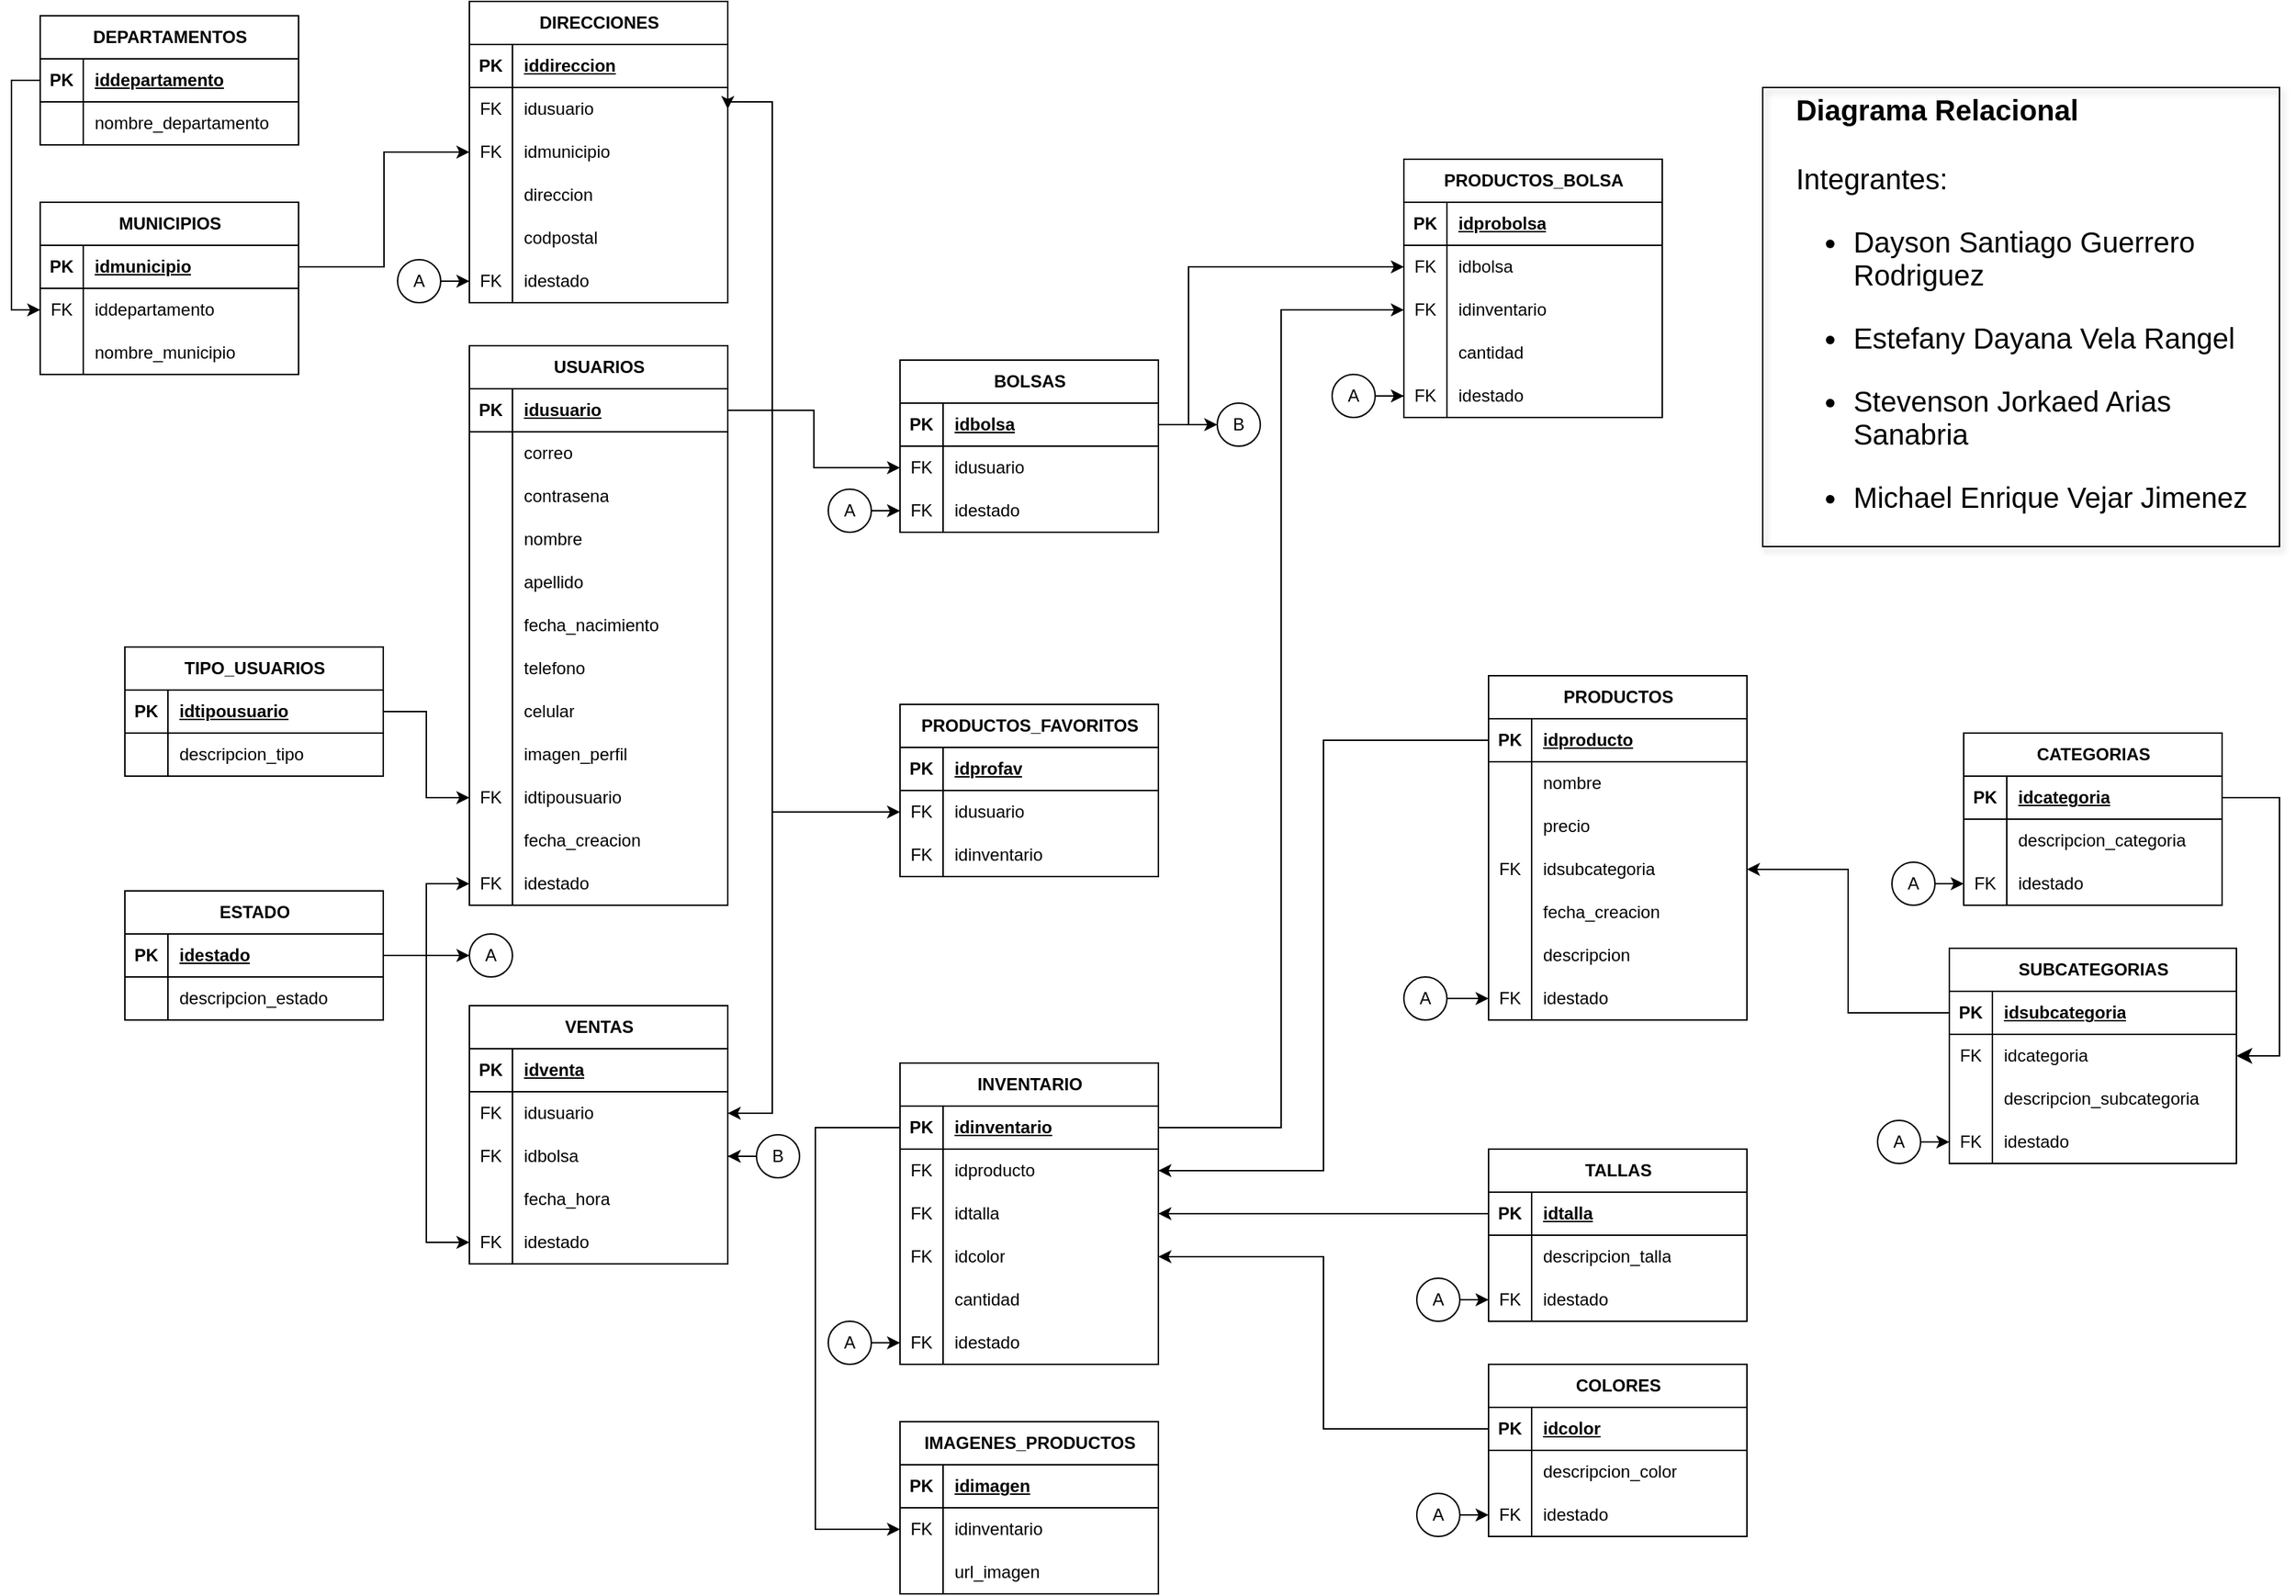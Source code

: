 <mxfile version="27.0.8">
  <diagram name="Página-1" id="3Q6ezgw8MFre_QkkAbMv">
    <mxGraphModel dx="2067" dy="1819" grid="1" gridSize="10" guides="1" tooltips="1" connect="1" arrows="1" fold="1" page="1" pageScale="1" pageWidth="850" pageHeight="1100" math="0" shadow="0">
      <root>
        <mxCell id="0" />
        <mxCell id="1" parent="0" />
        <mxCell id="xPNzU5Fe30oiuanRLNRo-1" value="USUARIOS" style="shape=table;startSize=30;container=1;collapsible=1;childLayout=tableLayout;fixedRows=1;rowLines=0;fontStyle=1;align=center;resizeLast=1;html=1;" parent="1" vertex="1">
          <mxGeometry x="269" y="190" width="180" height="390" as="geometry">
            <mxRectangle x="80" y="50" width="70" height="30" as="alternateBounds" />
          </mxGeometry>
        </mxCell>
        <mxCell id="xPNzU5Fe30oiuanRLNRo-2" value="" style="shape=tableRow;horizontal=0;startSize=0;swimlaneHead=0;swimlaneBody=0;fillColor=none;collapsible=0;dropTarget=0;points=[[0,0.5],[1,0.5]];portConstraint=eastwest;top=0;left=0;right=0;bottom=1;" parent="xPNzU5Fe30oiuanRLNRo-1" vertex="1">
          <mxGeometry y="30" width="180" height="30" as="geometry" />
        </mxCell>
        <mxCell id="xPNzU5Fe30oiuanRLNRo-3" value="PK" style="shape=partialRectangle;connectable=0;fillColor=none;top=0;left=0;bottom=0;right=0;fontStyle=1;overflow=hidden;whiteSpace=wrap;html=1;" parent="xPNzU5Fe30oiuanRLNRo-2" vertex="1">
          <mxGeometry width="30" height="30" as="geometry">
            <mxRectangle width="30" height="30" as="alternateBounds" />
          </mxGeometry>
        </mxCell>
        <mxCell id="xPNzU5Fe30oiuanRLNRo-4" value="idusuario" style="shape=partialRectangle;connectable=0;fillColor=none;top=0;left=0;bottom=0;right=0;align=left;spacingLeft=6;fontStyle=5;overflow=hidden;whiteSpace=wrap;html=1;" parent="xPNzU5Fe30oiuanRLNRo-2" vertex="1">
          <mxGeometry x="30" width="150" height="30" as="geometry">
            <mxRectangle width="150" height="30" as="alternateBounds" />
          </mxGeometry>
        </mxCell>
        <mxCell id="Oio4Hps3vqvp8LhjxrFH-1" style="shape=tableRow;horizontal=0;startSize=0;swimlaneHead=0;swimlaneBody=0;fillColor=none;collapsible=0;dropTarget=0;points=[[0,0.5],[1,0.5]];portConstraint=eastwest;top=0;left=0;right=0;bottom=0;" parent="xPNzU5Fe30oiuanRLNRo-1" vertex="1">
          <mxGeometry y="60" width="180" height="30" as="geometry" />
        </mxCell>
        <mxCell id="Oio4Hps3vqvp8LhjxrFH-2" style="shape=partialRectangle;connectable=0;fillColor=none;top=0;left=0;bottom=0;right=0;editable=1;overflow=hidden;whiteSpace=wrap;html=1;" parent="Oio4Hps3vqvp8LhjxrFH-1" vertex="1">
          <mxGeometry width="30" height="30" as="geometry">
            <mxRectangle width="30" height="30" as="alternateBounds" />
          </mxGeometry>
        </mxCell>
        <mxCell id="Oio4Hps3vqvp8LhjxrFH-3" value="correo" style="shape=partialRectangle;connectable=0;fillColor=none;top=0;left=0;bottom=0;right=0;align=left;spacingLeft=6;overflow=hidden;whiteSpace=wrap;html=1;" parent="Oio4Hps3vqvp8LhjxrFH-1" vertex="1">
          <mxGeometry x="30" width="150" height="30" as="geometry">
            <mxRectangle width="150" height="30" as="alternateBounds" />
          </mxGeometry>
        </mxCell>
        <mxCell id="xPNzU5Fe30oiuanRLNRo-5" value="" style="shape=tableRow;horizontal=0;startSize=0;swimlaneHead=0;swimlaneBody=0;fillColor=none;collapsible=0;dropTarget=0;points=[[0,0.5],[1,0.5]];portConstraint=eastwest;top=0;left=0;right=0;bottom=0;" parent="xPNzU5Fe30oiuanRLNRo-1" vertex="1">
          <mxGeometry y="90" width="180" height="30" as="geometry" />
        </mxCell>
        <mxCell id="xPNzU5Fe30oiuanRLNRo-6" value="" style="shape=partialRectangle;connectable=0;fillColor=none;top=0;left=0;bottom=0;right=0;editable=1;overflow=hidden;whiteSpace=wrap;html=1;" parent="xPNzU5Fe30oiuanRLNRo-5" vertex="1">
          <mxGeometry width="30" height="30" as="geometry">
            <mxRectangle width="30" height="30" as="alternateBounds" />
          </mxGeometry>
        </mxCell>
        <mxCell id="xPNzU5Fe30oiuanRLNRo-7" value="contrasena" style="shape=partialRectangle;connectable=0;fillColor=none;top=0;left=0;bottom=0;right=0;align=left;spacingLeft=6;overflow=hidden;whiteSpace=wrap;html=1;" parent="xPNzU5Fe30oiuanRLNRo-5" vertex="1">
          <mxGeometry x="30" width="150" height="30" as="geometry">
            <mxRectangle width="150" height="30" as="alternateBounds" />
          </mxGeometry>
        </mxCell>
        <mxCell id="xPNzU5Fe30oiuanRLNRo-8" value="" style="shape=tableRow;horizontal=0;startSize=0;swimlaneHead=0;swimlaneBody=0;fillColor=none;collapsible=0;dropTarget=0;points=[[0,0.5],[1,0.5]];portConstraint=eastwest;top=0;left=0;right=0;bottom=0;" parent="xPNzU5Fe30oiuanRLNRo-1" vertex="1">
          <mxGeometry y="120" width="180" height="30" as="geometry" />
        </mxCell>
        <mxCell id="xPNzU5Fe30oiuanRLNRo-9" value="" style="shape=partialRectangle;connectable=0;fillColor=none;top=0;left=0;bottom=0;right=0;editable=1;overflow=hidden;whiteSpace=wrap;html=1;" parent="xPNzU5Fe30oiuanRLNRo-8" vertex="1">
          <mxGeometry width="30" height="30" as="geometry">
            <mxRectangle width="30" height="30" as="alternateBounds" />
          </mxGeometry>
        </mxCell>
        <mxCell id="xPNzU5Fe30oiuanRLNRo-10" value="nombre" style="shape=partialRectangle;connectable=0;fillColor=none;top=0;left=0;bottom=0;right=0;align=left;spacingLeft=6;overflow=hidden;whiteSpace=wrap;html=1;" parent="xPNzU5Fe30oiuanRLNRo-8" vertex="1">
          <mxGeometry x="30" width="150" height="30" as="geometry">
            <mxRectangle width="150" height="30" as="alternateBounds" />
          </mxGeometry>
        </mxCell>
        <mxCell id="xPNzU5Fe30oiuanRLNRo-11" value="" style="shape=tableRow;horizontal=0;startSize=0;swimlaneHead=0;swimlaneBody=0;fillColor=none;collapsible=0;dropTarget=0;points=[[0,0.5],[1,0.5]];portConstraint=eastwest;top=0;left=0;right=0;bottom=0;" parent="xPNzU5Fe30oiuanRLNRo-1" vertex="1">
          <mxGeometry y="150" width="180" height="30" as="geometry" />
        </mxCell>
        <mxCell id="xPNzU5Fe30oiuanRLNRo-12" value="" style="shape=partialRectangle;connectable=0;fillColor=none;top=0;left=0;bottom=0;right=0;editable=1;overflow=hidden;whiteSpace=wrap;html=1;" parent="xPNzU5Fe30oiuanRLNRo-11" vertex="1">
          <mxGeometry width="30" height="30" as="geometry">
            <mxRectangle width="30" height="30" as="alternateBounds" />
          </mxGeometry>
        </mxCell>
        <mxCell id="xPNzU5Fe30oiuanRLNRo-13" value="apellido" style="shape=partialRectangle;connectable=0;fillColor=none;top=0;left=0;bottom=0;right=0;align=left;spacingLeft=6;overflow=hidden;whiteSpace=wrap;html=1;" parent="xPNzU5Fe30oiuanRLNRo-11" vertex="1">
          <mxGeometry x="30" width="150" height="30" as="geometry">
            <mxRectangle width="150" height="30" as="alternateBounds" />
          </mxGeometry>
        </mxCell>
        <mxCell id="xPNzU5Fe30oiuanRLNRo-14" style="shape=tableRow;horizontal=0;startSize=0;swimlaneHead=0;swimlaneBody=0;fillColor=none;collapsible=0;dropTarget=0;points=[[0,0.5],[1,0.5]];portConstraint=eastwest;top=0;left=0;right=0;bottom=0;" parent="xPNzU5Fe30oiuanRLNRo-1" vertex="1">
          <mxGeometry y="180" width="180" height="30" as="geometry" />
        </mxCell>
        <mxCell id="xPNzU5Fe30oiuanRLNRo-15" style="shape=partialRectangle;connectable=0;fillColor=none;top=0;left=0;bottom=0;right=0;editable=1;overflow=hidden;whiteSpace=wrap;html=1;" parent="xPNzU5Fe30oiuanRLNRo-14" vertex="1">
          <mxGeometry width="30" height="30" as="geometry">
            <mxRectangle width="30" height="30" as="alternateBounds" />
          </mxGeometry>
        </mxCell>
        <mxCell id="xPNzU5Fe30oiuanRLNRo-16" value="fecha_nacimiento" style="shape=partialRectangle;connectable=0;fillColor=none;top=0;left=0;bottom=0;right=0;align=left;spacingLeft=6;overflow=hidden;whiteSpace=wrap;html=1;" parent="xPNzU5Fe30oiuanRLNRo-14" vertex="1">
          <mxGeometry x="30" width="150" height="30" as="geometry">
            <mxRectangle width="150" height="30" as="alternateBounds" />
          </mxGeometry>
        </mxCell>
        <mxCell id="xPNzU5Fe30oiuanRLNRo-17" style="shape=tableRow;horizontal=0;startSize=0;swimlaneHead=0;swimlaneBody=0;fillColor=none;collapsible=0;dropTarget=0;points=[[0,0.5],[1,0.5]];portConstraint=eastwest;top=0;left=0;right=0;bottom=0;" parent="xPNzU5Fe30oiuanRLNRo-1" vertex="1">
          <mxGeometry y="210" width="180" height="30" as="geometry" />
        </mxCell>
        <mxCell id="xPNzU5Fe30oiuanRLNRo-18" style="shape=partialRectangle;connectable=0;fillColor=none;top=0;left=0;bottom=0;right=0;editable=1;overflow=hidden;whiteSpace=wrap;html=1;" parent="xPNzU5Fe30oiuanRLNRo-17" vertex="1">
          <mxGeometry width="30" height="30" as="geometry">
            <mxRectangle width="30" height="30" as="alternateBounds" />
          </mxGeometry>
        </mxCell>
        <mxCell id="xPNzU5Fe30oiuanRLNRo-19" value="telefono" style="shape=partialRectangle;connectable=0;fillColor=none;top=0;left=0;bottom=0;right=0;align=left;spacingLeft=6;overflow=hidden;whiteSpace=wrap;html=1;" parent="xPNzU5Fe30oiuanRLNRo-17" vertex="1">
          <mxGeometry x="30" width="150" height="30" as="geometry">
            <mxRectangle width="150" height="30" as="alternateBounds" />
          </mxGeometry>
        </mxCell>
        <mxCell id="xPNzU5Fe30oiuanRLNRo-20" style="shape=tableRow;horizontal=0;startSize=0;swimlaneHead=0;swimlaneBody=0;fillColor=none;collapsible=0;dropTarget=0;points=[[0,0.5],[1,0.5]];portConstraint=eastwest;top=0;left=0;right=0;bottom=0;" parent="xPNzU5Fe30oiuanRLNRo-1" vertex="1">
          <mxGeometry y="240" width="180" height="30" as="geometry" />
        </mxCell>
        <mxCell id="xPNzU5Fe30oiuanRLNRo-21" style="shape=partialRectangle;connectable=0;fillColor=none;top=0;left=0;bottom=0;right=0;editable=1;overflow=hidden;whiteSpace=wrap;html=1;" parent="xPNzU5Fe30oiuanRLNRo-20" vertex="1">
          <mxGeometry width="30" height="30" as="geometry">
            <mxRectangle width="30" height="30" as="alternateBounds" />
          </mxGeometry>
        </mxCell>
        <mxCell id="xPNzU5Fe30oiuanRLNRo-22" value="celular" style="shape=partialRectangle;connectable=0;fillColor=none;top=0;left=0;bottom=0;right=0;align=left;spacingLeft=6;overflow=hidden;whiteSpace=wrap;html=1;" parent="xPNzU5Fe30oiuanRLNRo-20" vertex="1">
          <mxGeometry x="30" width="150" height="30" as="geometry">
            <mxRectangle width="150" height="30" as="alternateBounds" />
          </mxGeometry>
        </mxCell>
        <mxCell id="jFtIXekPbxhMkkYhPBBL-1" style="shape=tableRow;horizontal=0;startSize=0;swimlaneHead=0;swimlaneBody=0;fillColor=none;collapsible=0;dropTarget=0;points=[[0,0.5],[1,0.5]];portConstraint=eastwest;top=0;left=0;right=0;bottom=0;" parent="xPNzU5Fe30oiuanRLNRo-1" vertex="1">
          <mxGeometry y="270" width="180" height="30" as="geometry" />
        </mxCell>
        <mxCell id="jFtIXekPbxhMkkYhPBBL-2" style="shape=partialRectangle;connectable=0;fillColor=none;top=0;left=0;bottom=0;right=0;editable=1;overflow=hidden;whiteSpace=wrap;html=1;" parent="jFtIXekPbxhMkkYhPBBL-1" vertex="1">
          <mxGeometry width="30" height="30" as="geometry">
            <mxRectangle width="30" height="30" as="alternateBounds" />
          </mxGeometry>
        </mxCell>
        <mxCell id="jFtIXekPbxhMkkYhPBBL-3" value="imagen_perfil" style="shape=partialRectangle;connectable=0;fillColor=none;top=0;left=0;bottom=0;right=0;align=left;spacingLeft=6;overflow=hidden;whiteSpace=wrap;html=1;" parent="jFtIXekPbxhMkkYhPBBL-1" vertex="1">
          <mxGeometry x="30" width="150" height="30" as="geometry">
            <mxRectangle width="150" height="30" as="alternateBounds" />
          </mxGeometry>
        </mxCell>
        <mxCell id="xPNzU5Fe30oiuanRLNRo-23" style="shape=tableRow;horizontal=0;startSize=0;swimlaneHead=0;swimlaneBody=0;fillColor=none;collapsible=0;dropTarget=0;points=[[0,0.5],[1,0.5]];portConstraint=eastwest;top=0;left=0;right=0;bottom=0;" parent="xPNzU5Fe30oiuanRLNRo-1" vertex="1">
          <mxGeometry y="300" width="180" height="30" as="geometry" />
        </mxCell>
        <mxCell id="xPNzU5Fe30oiuanRLNRo-24" value="FK" style="shape=partialRectangle;connectable=0;fillColor=none;top=0;left=0;bottom=0;right=0;editable=1;overflow=hidden;whiteSpace=wrap;html=1;" parent="xPNzU5Fe30oiuanRLNRo-23" vertex="1">
          <mxGeometry width="30" height="30" as="geometry">
            <mxRectangle width="30" height="30" as="alternateBounds" />
          </mxGeometry>
        </mxCell>
        <mxCell id="xPNzU5Fe30oiuanRLNRo-25" value="idtipousuario" style="shape=partialRectangle;connectable=0;fillColor=none;top=0;left=0;bottom=0;right=0;align=left;spacingLeft=6;overflow=hidden;whiteSpace=wrap;html=1;" parent="xPNzU5Fe30oiuanRLNRo-23" vertex="1">
          <mxGeometry x="30" width="150" height="30" as="geometry">
            <mxRectangle width="150" height="30" as="alternateBounds" />
          </mxGeometry>
        </mxCell>
        <mxCell id="jFtIXekPbxhMkkYhPBBL-4" style="shape=tableRow;horizontal=0;startSize=0;swimlaneHead=0;swimlaneBody=0;fillColor=none;collapsible=0;dropTarget=0;points=[[0,0.5],[1,0.5]];portConstraint=eastwest;top=0;left=0;right=0;bottom=0;" parent="xPNzU5Fe30oiuanRLNRo-1" vertex="1">
          <mxGeometry y="330" width="180" height="30" as="geometry" />
        </mxCell>
        <mxCell id="jFtIXekPbxhMkkYhPBBL-5" style="shape=partialRectangle;connectable=0;fillColor=none;top=0;left=0;bottom=0;right=0;editable=1;overflow=hidden;whiteSpace=wrap;html=1;" parent="jFtIXekPbxhMkkYhPBBL-4" vertex="1">
          <mxGeometry width="30" height="30" as="geometry">
            <mxRectangle width="30" height="30" as="alternateBounds" />
          </mxGeometry>
        </mxCell>
        <mxCell id="jFtIXekPbxhMkkYhPBBL-6" value="fecha_creacion" style="shape=partialRectangle;connectable=0;fillColor=none;top=0;left=0;bottom=0;right=0;align=left;spacingLeft=6;overflow=hidden;whiteSpace=wrap;html=1;" parent="jFtIXekPbxhMkkYhPBBL-4" vertex="1">
          <mxGeometry x="30" width="150" height="30" as="geometry">
            <mxRectangle width="150" height="30" as="alternateBounds" />
          </mxGeometry>
        </mxCell>
        <mxCell id="xPNzU5Fe30oiuanRLNRo-26" style="shape=tableRow;horizontal=0;startSize=0;swimlaneHead=0;swimlaneBody=0;fillColor=none;collapsible=0;dropTarget=0;points=[[0,0.5],[1,0.5]];portConstraint=eastwest;top=0;left=0;right=0;bottom=0;" parent="xPNzU5Fe30oiuanRLNRo-1" vertex="1">
          <mxGeometry y="360" width="180" height="30" as="geometry" />
        </mxCell>
        <mxCell id="xPNzU5Fe30oiuanRLNRo-27" value="FK" style="shape=partialRectangle;connectable=0;fillColor=none;top=0;left=0;bottom=0;right=0;editable=1;overflow=hidden;whiteSpace=wrap;html=1;" parent="xPNzU5Fe30oiuanRLNRo-26" vertex="1">
          <mxGeometry width="30" height="30" as="geometry">
            <mxRectangle width="30" height="30" as="alternateBounds" />
          </mxGeometry>
        </mxCell>
        <mxCell id="xPNzU5Fe30oiuanRLNRo-28" value="idestado" style="shape=partialRectangle;connectable=0;fillColor=none;top=0;left=0;bottom=0;right=0;align=left;spacingLeft=6;overflow=hidden;whiteSpace=wrap;html=1;" parent="xPNzU5Fe30oiuanRLNRo-26" vertex="1">
          <mxGeometry x="30" width="150" height="30" as="geometry">
            <mxRectangle width="150" height="30" as="alternateBounds" />
          </mxGeometry>
        </mxCell>
        <mxCell id="xPNzU5Fe30oiuanRLNRo-29" value="ESTADO" style="shape=table;startSize=30;container=1;collapsible=1;childLayout=tableLayout;fixedRows=1;rowLines=0;fontStyle=1;align=center;resizeLast=1;html=1;" parent="1" vertex="1">
          <mxGeometry x="29" y="570" width="180" height="90" as="geometry">
            <mxRectangle x="80" y="50" width="70" height="30" as="alternateBounds" />
          </mxGeometry>
        </mxCell>
        <mxCell id="xPNzU5Fe30oiuanRLNRo-30" value="" style="shape=tableRow;horizontal=0;startSize=0;swimlaneHead=0;swimlaneBody=0;fillColor=none;collapsible=0;dropTarget=0;points=[[0,0.5],[1,0.5]];portConstraint=eastwest;top=0;left=0;right=0;bottom=1;" parent="xPNzU5Fe30oiuanRLNRo-29" vertex="1">
          <mxGeometry y="30" width="180" height="30" as="geometry" />
        </mxCell>
        <mxCell id="xPNzU5Fe30oiuanRLNRo-31" value="PK" style="shape=partialRectangle;connectable=0;fillColor=none;top=0;left=0;bottom=0;right=0;fontStyle=1;overflow=hidden;whiteSpace=wrap;html=1;" parent="xPNzU5Fe30oiuanRLNRo-30" vertex="1">
          <mxGeometry width="30" height="30" as="geometry">
            <mxRectangle width="30" height="30" as="alternateBounds" />
          </mxGeometry>
        </mxCell>
        <mxCell id="xPNzU5Fe30oiuanRLNRo-32" value="idestado" style="shape=partialRectangle;connectable=0;fillColor=none;top=0;left=0;bottom=0;right=0;align=left;spacingLeft=6;fontStyle=5;overflow=hidden;whiteSpace=wrap;html=1;" parent="xPNzU5Fe30oiuanRLNRo-30" vertex="1">
          <mxGeometry x="30" width="150" height="30" as="geometry">
            <mxRectangle width="150" height="30" as="alternateBounds" />
          </mxGeometry>
        </mxCell>
        <mxCell id="xPNzU5Fe30oiuanRLNRo-33" value="" style="shape=tableRow;horizontal=0;startSize=0;swimlaneHead=0;swimlaneBody=0;fillColor=none;collapsible=0;dropTarget=0;points=[[0,0.5],[1,0.5]];portConstraint=eastwest;top=0;left=0;right=0;bottom=0;" parent="xPNzU5Fe30oiuanRLNRo-29" vertex="1">
          <mxGeometry y="60" width="180" height="30" as="geometry" />
        </mxCell>
        <mxCell id="xPNzU5Fe30oiuanRLNRo-34" value="" style="shape=partialRectangle;connectable=0;fillColor=none;top=0;left=0;bottom=0;right=0;editable=1;overflow=hidden;whiteSpace=wrap;html=1;" parent="xPNzU5Fe30oiuanRLNRo-33" vertex="1">
          <mxGeometry width="30" height="30" as="geometry">
            <mxRectangle width="30" height="30" as="alternateBounds" />
          </mxGeometry>
        </mxCell>
        <mxCell id="xPNzU5Fe30oiuanRLNRo-35" value="descripcion_estado" style="shape=partialRectangle;connectable=0;fillColor=none;top=0;left=0;bottom=0;right=0;align=left;spacingLeft=6;overflow=hidden;whiteSpace=wrap;html=1;" parent="xPNzU5Fe30oiuanRLNRo-33" vertex="1">
          <mxGeometry x="30" width="150" height="30" as="geometry">
            <mxRectangle width="150" height="30" as="alternateBounds" />
          </mxGeometry>
        </mxCell>
        <mxCell id="xPNzU5Fe30oiuanRLNRo-36" value="TIPO_USUARIOS" style="shape=table;startSize=30;container=1;collapsible=1;childLayout=tableLayout;fixedRows=1;rowLines=0;fontStyle=1;align=center;resizeLast=1;html=1;" parent="1" vertex="1">
          <mxGeometry x="29" y="400" width="180" height="90" as="geometry">
            <mxRectangle x="80" y="50" width="70" height="30" as="alternateBounds" />
          </mxGeometry>
        </mxCell>
        <mxCell id="xPNzU5Fe30oiuanRLNRo-37" value="" style="shape=tableRow;horizontal=0;startSize=0;swimlaneHead=0;swimlaneBody=0;fillColor=none;collapsible=0;dropTarget=0;points=[[0,0.5],[1,0.5]];portConstraint=eastwest;top=0;left=0;right=0;bottom=1;" parent="xPNzU5Fe30oiuanRLNRo-36" vertex="1">
          <mxGeometry y="30" width="180" height="30" as="geometry" />
        </mxCell>
        <mxCell id="xPNzU5Fe30oiuanRLNRo-38" value="PK" style="shape=partialRectangle;connectable=0;fillColor=none;top=0;left=0;bottom=0;right=0;fontStyle=1;overflow=hidden;whiteSpace=wrap;html=1;" parent="xPNzU5Fe30oiuanRLNRo-37" vertex="1">
          <mxGeometry width="30" height="30" as="geometry">
            <mxRectangle width="30" height="30" as="alternateBounds" />
          </mxGeometry>
        </mxCell>
        <mxCell id="xPNzU5Fe30oiuanRLNRo-39" value="idtipousuario" style="shape=partialRectangle;connectable=0;fillColor=none;top=0;left=0;bottom=0;right=0;align=left;spacingLeft=6;fontStyle=5;overflow=hidden;whiteSpace=wrap;html=1;" parent="xPNzU5Fe30oiuanRLNRo-37" vertex="1">
          <mxGeometry x="30" width="150" height="30" as="geometry">
            <mxRectangle width="150" height="30" as="alternateBounds" />
          </mxGeometry>
        </mxCell>
        <mxCell id="xPNzU5Fe30oiuanRLNRo-40" value="" style="shape=tableRow;horizontal=0;startSize=0;swimlaneHead=0;swimlaneBody=0;fillColor=none;collapsible=0;dropTarget=0;points=[[0,0.5],[1,0.5]];portConstraint=eastwest;top=0;left=0;right=0;bottom=0;" parent="xPNzU5Fe30oiuanRLNRo-36" vertex="1">
          <mxGeometry y="60" width="180" height="30" as="geometry" />
        </mxCell>
        <mxCell id="xPNzU5Fe30oiuanRLNRo-41" value="" style="shape=partialRectangle;connectable=0;fillColor=none;top=0;left=0;bottom=0;right=0;editable=1;overflow=hidden;whiteSpace=wrap;html=1;" parent="xPNzU5Fe30oiuanRLNRo-40" vertex="1">
          <mxGeometry width="30" height="30" as="geometry">
            <mxRectangle width="30" height="30" as="alternateBounds" />
          </mxGeometry>
        </mxCell>
        <mxCell id="xPNzU5Fe30oiuanRLNRo-42" value="descripcion_tipo" style="shape=partialRectangle;connectable=0;fillColor=none;top=0;left=0;bottom=0;right=0;align=left;spacingLeft=6;overflow=hidden;whiteSpace=wrap;html=1;" parent="xPNzU5Fe30oiuanRLNRo-40" vertex="1">
          <mxGeometry x="30" width="150" height="30" as="geometry">
            <mxRectangle width="150" height="30" as="alternateBounds" />
          </mxGeometry>
        </mxCell>
        <mxCell id="xPNzU5Fe30oiuanRLNRo-43" style="edgeStyle=orthogonalEdgeStyle;rounded=0;orthogonalLoop=1;jettySize=auto;html=1;entryX=0;entryY=0.5;entryDx=0;entryDy=0;" parent="1" source="xPNzU5Fe30oiuanRLNRo-37" target="xPNzU5Fe30oiuanRLNRo-23" edge="1">
          <mxGeometry relative="1" as="geometry" />
        </mxCell>
        <mxCell id="xPNzU5Fe30oiuanRLNRo-44" style="edgeStyle=orthogonalEdgeStyle;rounded=0;orthogonalLoop=1;jettySize=auto;html=1;entryX=0;entryY=0.5;entryDx=0;entryDy=0;" parent="1" source="xPNzU5Fe30oiuanRLNRo-30" target="xPNzU5Fe30oiuanRLNRo-26" edge="1">
          <mxGeometry relative="1" as="geometry" />
        </mxCell>
        <mxCell id="xPNzU5Fe30oiuanRLNRo-45" value="BOLSAS" style="shape=table;startSize=30;container=1;collapsible=1;childLayout=tableLayout;fixedRows=1;rowLines=0;fontStyle=1;align=center;resizeLast=1;html=1;" parent="1" vertex="1">
          <mxGeometry x="569" y="200" width="180" height="120" as="geometry">
            <mxRectangle x="80" y="50" width="70" height="30" as="alternateBounds" />
          </mxGeometry>
        </mxCell>
        <mxCell id="xPNzU5Fe30oiuanRLNRo-46" value="" style="shape=tableRow;horizontal=0;startSize=0;swimlaneHead=0;swimlaneBody=0;fillColor=none;collapsible=0;dropTarget=0;points=[[0,0.5],[1,0.5]];portConstraint=eastwest;top=0;left=0;right=0;bottom=1;" parent="xPNzU5Fe30oiuanRLNRo-45" vertex="1">
          <mxGeometry y="30" width="180" height="30" as="geometry" />
        </mxCell>
        <mxCell id="xPNzU5Fe30oiuanRLNRo-47" value="PK" style="shape=partialRectangle;connectable=0;fillColor=none;top=0;left=0;bottom=0;right=0;fontStyle=1;overflow=hidden;whiteSpace=wrap;html=1;" parent="xPNzU5Fe30oiuanRLNRo-46" vertex="1">
          <mxGeometry width="30" height="30" as="geometry">
            <mxRectangle width="30" height="30" as="alternateBounds" />
          </mxGeometry>
        </mxCell>
        <mxCell id="xPNzU5Fe30oiuanRLNRo-48" value="idbolsa" style="shape=partialRectangle;connectable=0;fillColor=none;top=0;left=0;bottom=0;right=0;align=left;spacingLeft=6;fontStyle=5;overflow=hidden;whiteSpace=wrap;html=1;" parent="xPNzU5Fe30oiuanRLNRo-46" vertex="1">
          <mxGeometry x="30" width="150" height="30" as="geometry">
            <mxRectangle width="150" height="30" as="alternateBounds" />
          </mxGeometry>
        </mxCell>
        <mxCell id="xPNzU5Fe30oiuanRLNRo-49" style="shape=tableRow;horizontal=0;startSize=0;swimlaneHead=0;swimlaneBody=0;fillColor=none;collapsible=0;dropTarget=0;points=[[0,0.5],[1,0.5]];portConstraint=eastwest;top=0;left=0;right=0;bottom=0;" parent="xPNzU5Fe30oiuanRLNRo-45" vertex="1">
          <mxGeometry y="60" width="180" height="30" as="geometry" />
        </mxCell>
        <mxCell id="xPNzU5Fe30oiuanRLNRo-50" value="FK" style="shape=partialRectangle;connectable=0;fillColor=none;top=0;left=0;bottom=0;right=0;editable=1;overflow=hidden;whiteSpace=wrap;html=1;" parent="xPNzU5Fe30oiuanRLNRo-49" vertex="1">
          <mxGeometry width="30" height="30" as="geometry">
            <mxRectangle width="30" height="30" as="alternateBounds" />
          </mxGeometry>
        </mxCell>
        <mxCell id="xPNzU5Fe30oiuanRLNRo-51" value="idusuario" style="shape=partialRectangle;connectable=0;fillColor=none;top=0;left=0;bottom=0;right=0;align=left;spacingLeft=6;overflow=hidden;whiteSpace=wrap;html=1;" parent="xPNzU5Fe30oiuanRLNRo-49" vertex="1">
          <mxGeometry x="30" width="150" height="30" as="geometry">
            <mxRectangle width="150" height="30" as="alternateBounds" />
          </mxGeometry>
        </mxCell>
        <mxCell id="xPNzU5Fe30oiuanRLNRo-58" style="shape=tableRow;horizontal=0;startSize=0;swimlaneHead=0;swimlaneBody=0;fillColor=none;collapsible=0;dropTarget=0;points=[[0,0.5],[1,0.5]];portConstraint=eastwest;top=0;left=0;right=0;bottom=0;" parent="xPNzU5Fe30oiuanRLNRo-45" vertex="1">
          <mxGeometry y="90" width="180" height="30" as="geometry" />
        </mxCell>
        <mxCell id="xPNzU5Fe30oiuanRLNRo-59" value="FK" style="shape=partialRectangle;connectable=0;fillColor=none;top=0;left=0;bottom=0;right=0;editable=1;overflow=hidden;whiteSpace=wrap;html=1;" parent="xPNzU5Fe30oiuanRLNRo-58" vertex="1">
          <mxGeometry width="30" height="30" as="geometry">
            <mxRectangle width="30" height="30" as="alternateBounds" />
          </mxGeometry>
        </mxCell>
        <mxCell id="xPNzU5Fe30oiuanRLNRo-60" value="idestado" style="shape=partialRectangle;connectable=0;fillColor=none;top=0;left=0;bottom=0;right=0;align=left;spacingLeft=6;overflow=hidden;whiteSpace=wrap;html=1;" parent="xPNzU5Fe30oiuanRLNRo-58" vertex="1">
          <mxGeometry x="30" width="150" height="30" as="geometry">
            <mxRectangle width="150" height="30" as="alternateBounds" />
          </mxGeometry>
        </mxCell>
        <mxCell id="xPNzU5Fe30oiuanRLNRo-74" value="A" style="ellipse;whiteSpace=wrap;html=1;aspect=fixed;" parent="1" vertex="1">
          <mxGeometry x="269" y="600" width="30" height="30" as="geometry" />
        </mxCell>
        <mxCell id="xPNzU5Fe30oiuanRLNRo-77" style="edgeStyle=orthogonalEdgeStyle;rounded=0;orthogonalLoop=1;jettySize=auto;html=1;" parent="1" source="xPNzU5Fe30oiuanRLNRo-78" target="xPNzU5Fe30oiuanRLNRo-58" edge="1">
          <mxGeometry relative="1" as="geometry" />
        </mxCell>
        <mxCell id="xPNzU5Fe30oiuanRLNRo-78" value="A" style="ellipse;whiteSpace=wrap;html=1;aspect=fixed;" parent="1" vertex="1">
          <mxGeometry x="519" y="290" width="30" height="30" as="geometry" />
        </mxCell>
        <mxCell id="xPNzU5Fe30oiuanRLNRo-79" value="PRODUCTOS" style="shape=table;startSize=30;container=1;collapsible=1;childLayout=tableLayout;fixedRows=1;rowLines=0;fontStyle=1;align=center;resizeLast=1;html=1;" parent="1" vertex="1">
          <mxGeometry x="979" y="420" width="180" height="240" as="geometry">
            <mxRectangle x="80" y="50" width="70" height="30" as="alternateBounds" />
          </mxGeometry>
        </mxCell>
        <mxCell id="xPNzU5Fe30oiuanRLNRo-80" value="" style="shape=tableRow;horizontal=0;startSize=0;swimlaneHead=0;swimlaneBody=0;fillColor=none;collapsible=0;dropTarget=0;points=[[0,0.5],[1,0.5]];portConstraint=eastwest;top=0;left=0;right=0;bottom=1;" parent="xPNzU5Fe30oiuanRLNRo-79" vertex="1">
          <mxGeometry y="30" width="180" height="30" as="geometry" />
        </mxCell>
        <mxCell id="xPNzU5Fe30oiuanRLNRo-81" value="PK" style="shape=partialRectangle;connectable=0;fillColor=none;top=0;left=0;bottom=0;right=0;fontStyle=1;overflow=hidden;whiteSpace=wrap;html=1;" parent="xPNzU5Fe30oiuanRLNRo-80" vertex="1">
          <mxGeometry width="30" height="30" as="geometry">
            <mxRectangle width="30" height="30" as="alternateBounds" />
          </mxGeometry>
        </mxCell>
        <mxCell id="xPNzU5Fe30oiuanRLNRo-82" value="idproducto" style="shape=partialRectangle;connectable=0;fillColor=none;top=0;left=0;bottom=0;right=0;align=left;spacingLeft=6;fontStyle=5;overflow=hidden;whiteSpace=wrap;html=1;" parent="xPNzU5Fe30oiuanRLNRo-80" vertex="1">
          <mxGeometry x="30" width="150" height="30" as="geometry">
            <mxRectangle width="150" height="30" as="alternateBounds" />
          </mxGeometry>
        </mxCell>
        <mxCell id="xPNzU5Fe30oiuanRLNRo-83" style="shape=tableRow;horizontal=0;startSize=0;swimlaneHead=0;swimlaneBody=0;fillColor=none;collapsible=0;dropTarget=0;points=[[0,0.5],[1,0.5]];portConstraint=eastwest;top=0;left=0;right=0;bottom=0;" parent="xPNzU5Fe30oiuanRLNRo-79" vertex="1">
          <mxGeometry y="60" width="180" height="30" as="geometry" />
        </mxCell>
        <mxCell id="xPNzU5Fe30oiuanRLNRo-84" style="shape=partialRectangle;connectable=0;fillColor=none;top=0;left=0;bottom=0;right=0;editable=1;overflow=hidden;whiteSpace=wrap;html=1;" parent="xPNzU5Fe30oiuanRLNRo-83" vertex="1">
          <mxGeometry width="30" height="30" as="geometry">
            <mxRectangle width="30" height="30" as="alternateBounds" />
          </mxGeometry>
        </mxCell>
        <mxCell id="xPNzU5Fe30oiuanRLNRo-85" value="nombre" style="shape=partialRectangle;connectable=0;fillColor=none;top=0;left=0;bottom=0;right=0;align=left;spacingLeft=6;overflow=hidden;whiteSpace=wrap;html=1;" parent="xPNzU5Fe30oiuanRLNRo-83" vertex="1">
          <mxGeometry x="30" width="150" height="30" as="geometry">
            <mxRectangle width="150" height="30" as="alternateBounds" />
          </mxGeometry>
        </mxCell>
        <mxCell id="xPNzU5Fe30oiuanRLNRo-86" value="" style="shape=tableRow;horizontal=0;startSize=0;swimlaneHead=0;swimlaneBody=0;fillColor=none;collapsible=0;dropTarget=0;points=[[0,0.5],[1,0.5]];portConstraint=eastwest;top=0;left=0;right=0;bottom=0;" parent="xPNzU5Fe30oiuanRLNRo-79" vertex="1">
          <mxGeometry y="90" width="180" height="30" as="geometry" />
        </mxCell>
        <mxCell id="xPNzU5Fe30oiuanRLNRo-87" value="" style="shape=partialRectangle;connectable=0;fillColor=none;top=0;left=0;bottom=0;right=0;editable=1;overflow=hidden;whiteSpace=wrap;html=1;" parent="xPNzU5Fe30oiuanRLNRo-86" vertex="1">
          <mxGeometry width="30" height="30" as="geometry">
            <mxRectangle width="30" height="30" as="alternateBounds" />
          </mxGeometry>
        </mxCell>
        <mxCell id="xPNzU5Fe30oiuanRLNRo-88" value="precio" style="shape=partialRectangle;connectable=0;fillColor=none;top=0;left=0;bottom=0;right=0;align=left;spacingLeft=6;overflow=hidden;whiteSpace=wrap;html=1;" parent="xPNzU5Fe30oiuanRLNRo-86" vertex="1">
          <mxGeometry x="30" width="150" height="30" as="geometry">
            <mxRectangle width="150" height="30" as="alternateBounds" />
          </mxGeometry>
        </mxCell>
        <mxCell id="xPNzU5Fe30oiuanRLNRo-92" style="shape=tableRow;horizontal=0;startSize=0;swimlaneHead=0;swimlaneBody=0;fillColor=none;collapsible=0;dropTarget=0;points=[[0,0.5],[1,0.5]];portConstraint=eastwest;top=0;left=0;right=0;bottom=0;" parent="xPNzU5Fe30oiuanRLNRo-79" vertex="1">
          <mxGeometry y="120" width="180" height="30" as="geometry" />
        </mxCell>
        <mxCell id="xPNzU5Fe30oiuanRLNRo-93" value="FK" style="shape=partialRectangle;connectable=0;fillColor=none;top=0;left=0;bottom=0;right=0;editable=1;overflow=hidden;whiteSpace=wrap;html=1;" parent="xPNzU5Fe30oiuanRLNRo-92" vertex="1">
          <mxGeometry width="30" height="30" as="geometry">
            <mxRectangle width="30" height="30" as="alternateBounds" />
          </mxGeometry>
        </mxCell>
        <mxCell id="xPNzU5Fe30oiuanRLNRo-94" value="idsubcategoria" style="shape=partialRectangle;connectable=0;fillColor=none;top=0;left=0;bottom=0;right=0;align=left;spacingLeft=6;overflow=hidden;whiteSpace=wrap;html=1;" parent="xPNzU5Fe30oiuanRLNRo-92" vertex="1">
          <mxGeometry x="30" width="150" height="30" as="geometry">
            <mxRectangle width="150" height="30" as="alternateBounds" />
          </mxGeometry>
        </mxCell>
        <mxCell id="jFtIXekPbxhMkkYhPBBL-10" style="shape=tableRow;horizontal=0;startSize=0;swimlaneHead=0;swimlaneBody=0;fillColor=none;collapsible=0;dropTarget=0;points=[[0,0.5],[1,0.5]];portConstraint=eastwest;top=0;left=0;right=0;bottom=0;" parent="xPNzU5Fe30oiuanRLNRo-79" vertex="1">
          <mxGeometry y="150" width="180" height="30" as="geometry" />
        </mxCell>
        <mxCell id="jFtIXekPbxhMkkYhPBBL-11" style="shape=partialRectangle;connectable=0;fillColor=none;top=0;left=0;bottom=0;right=0;editable=1;overflow=hidden;whiteSpace=wrap;html=1;" parent="jFtIXekPbxhMkkYhPBBL-10" vertex="1">
          <mxGeometry width="30" height="30" as="geometry">
            <mxRectangle width="30" height="30" as="alternateBounds" />
          </mxGeometry>
        </mxCell>
        <mxCell id="jFtIXekPbxhMkkYhPBBL-12" value="fecha_creacion" style="shape=partialRectangle;connectable=0;fillColor=none;top=0;left=0;bottom=0;right=0;align=left;spacingLeft=6;overflow=hidden;whiteSpace=wrap;html=1;" parent="jFtIXekPbxhMkkYhPBBL-10" vertex="1">
          <mxGeometry x="30" width="150" height="30" as="geometry">
            <mxRectangle width="150" height="30" as="alternateBounds" />
          </mxGeometry>
        </mxCell>
        <mxCell id="xPNzU5Fe30oiuanRLNRo-95" style="shape=tableRow;horizontal=0;startSize=0;swimlaneHead=0;swimlaneBody=0;fillColor=none;collapsible=0;dropTarget=0;points=[[0,0.5],[1,0.5]];portConstraint=eastwest;top=0;left=0;right=0;bottom=0;" parent="xPNzU5Fe30oiuanRLNRo-79" vertex="1">
          <mxGeometry y="180" width="180" height="30" as="geometry" />
        </mxCell>
        <mxCell id="xPNzU5Fe30oiuanRLNRo-96" style="shape=partialRectangle;connectable=0;fillColor=none;top=0;left=0;bottom=0;right=0;editable=1;overflow=hidden;whiteSpace=wrap;html=1;" parent="xPNzU5Fe30oiuanRLNRo-95" vertex="1">
          <mxGeometry width="30" height="30" as="geometry">
            <mxRectangle width="30" height="30" as="alternateBounds" />
          </mxGeometry>
        </mxCell>
        <mxCell id="xPNzU5Fe30oiuanRLNRo-97" value="descripcion" style="shape=partialRectangle;connectable=0;fillColor=none;top=0;left=0;bottom=0;right=0;align=left;spacingLeft=6;overflow=hidden;whiteSpace=wrap;html=1;" parent="xPNzU5Fe30oiuanRLNRo-95" vertex="1">
          <mxGeometry x="30" width="150" height="30" as="geometry">
            <mxRectangle width="150" height="30" as="alternateBounds" />
          </mxGeometry>
        </mxCell>
        <mxCell id="xPNzU5Fe30oiuanRLNRo-98" style="shape=tableRow;horizontal=0;startSize=0;swimlaneHead=0;swimlaneBody=0;fillColor=none;collapsible=0;dropTarget=0;points=[[0,0.5],[1,0.5]];portConstraint=eastwest;top=0;left=0;right=0;bottom=0;" parent="xPNzU5Fe30oiuanRLNRo-79" vertex="1">
          <mxGeometry y="210" width="180" height="30" as="geometry" />
        </mxCell>
        <mxCell id="xPNzU5Fe30oiuanRLNRo-99" value="FK" style="shape=partialRectangle;connectable=0;fillColor=none;top=0;left=0;bottom=0;right=0;editable=1;overflow=hidden;whiteSpace=wrap;html=1;" parent="xPNzU5Fe30oiuanRLNRo-98" vertex="1">
          <mxGeometry width="30" height="30" as="geometry">
            <mxRectangle width="30" height="30" as="alternateBounds" />
          </mxGeometry>
        </mxCell>
        <mxCell id="xPNzU5Fe30oiuanRLNRo-100" value="idestado" style="shape=partialRectangle;connectable=0;fillColor=none;top=0;left=0;bottom=0;right=0;align=left;spacingLeft=6;overflow=hidden;whiteSpace=wrap;html=1;" parent="xPNzU5Fe30oiuanRLNRo-98" vertex="1">
          <mxGeometry x="30" width="150" height="30" as="geometry">
            <mxRectangle width="150" height="30" as="alternateBounds" />
          </mxGeometry>
        </mxCell>
        <mxCell id="xPNzU5Fe30oiuanRLNRo-101" style="edgeStyle=orthogonalEdgeStyle;rounded=0;orthogonalLoop=1;jettySize=auto;html=1;" parent="1" source="xPNzU5Fe30oiuanRLNRo-102" target="xPNzU5Fe30oiuanRLNRo-98" edge="1">
          <mxGeometry relative="1" as="geometry" />
        </mxCell>
        <mxCell id="xPNzU5Fe30oiuanRLNRo-102" value="A" style="ellipse;whiteSpace=wrap;html=1;aspect=fixed;" parent="1" vertex="1">
          <mxGeometry x="920" y="630" width="30" height="30" as="geometry" />
        </mxCell>
        <mxCell id="xPNzU5Fe30oiuanRLNRo-103" value="VENTAS" style="shape=table;startSize=30;container=1;collapsible=1;childLayout=tableLayout;fixedRows=1;rowLines=0;fontStyle=1;align=center;resizeLast=1;html=1;" parent="1" vertex="1">
          <mxGeometry x="269" y="650" width="180" height="180" as="geometry">
            <mxRectangle x="80" y="50" width="70" height="30" as="alternateBounds" />
          </mxGeometry>
        </mxCell>
        <mxCell id="xPNzU5Fe30oiuanRLNRo-104" value="" style="shape=tableRow;horizontal=0;startSize=0;swimlaneHead=0;swimlaneBody=0;fillColor=none;collapsible=0;dropTarget=0;points=[[0,0.5],[1,0.5]];portConstraint=eastwest;top=0;left=0;right=0;bottom=1;" parent="xPNzU5Fe30oiuanRLNRo-103" vertex="1">
          <mxGeometry y="30" width="180" height="30" as="geometry" />
        </mxCell>
        <mxCell id="xPNzU5Fe30oiuanRLNRo-105" value="PK" style="shape=partialRectangle;connectable=0;fillColor=none;top=0;left=0;bottom=0;right=0;fontStyle=1;overflow=hidden;whiteSpace=wrap;html=1;" parent="xPNzU5Fe30oiuanRLNRo-104" vertex="1">
          <mxGeometry width="30" height="30" as="geometry">
            <mxRectangle width="30" height="30" as="alternateBounds" />
          </mxGeometry>
        </mxCell>
        <mxCell id="xPNzU5Fe30oiuanRLNRo-106" value="idventa" style="shape=partialRectangle;connectable=0;fillColor=none;top=0;left=0;bottom=0;right=0;align=left;spacingLeft=6;fontStyle=5;overflow=hidden;whiteSpace=wrap;html=1;" parent="xPNzU5Fe30oiuanRLNRo-104" vertex="1">
          <mxGeometry x="30" width="150" height="30" as="geometry">
            <mxRectangle width="150" height="30" as="alternateBounds" />
          </mxGeometry>
        </mxCell>
        <mxCell id="xPNzU5Fe30oiuanRLNRo-107" value="" style="shape=tableRow;horizontal=0;startSize=0;swimlaneHead=0;swimlaneBody=0;fillColor=none;collapsible=0;dropTarget=0;points=[[0,0.5],[1,0.5]];portConstraint=eastwest;top=0;left=0;right=0;bottom=0;" parent="xPNzU5Fe30oiuanRLNRo-103" vertex="1">
          <mxGeometry y="60" width="180" height="30" as="geometry" />
        </mxCell>
        <mxCell id="xPNzU5Fe30oiuanRLNRo-108" value="FK" style="shape=partialRectangle;connectable=0;fillColor=none;top=0;left=0;bottom=0;right=0;editable=1;overflow=hidden;whiteSpace=wrap;html=1;" parent="xPNzU5Fe30oiuanRLNRo-107" vertex="1">
          <mxGeometry width="30" height="30" as="geometry">
            <mxRectangle width="30" height="30" as="alternateBounds" />
          </mxGeometry>
        </mxCell>
        <mxCell id="xPNzU5Fe30oiuanRLNRo-109" value="idusuario" style="shape=partialRectangle;connectable=0;fillColor=none;top=0;left=0;bottom=0;right=0;align=left;spacingLeft=6;overflow=hidden;whiteSpace=wrap;html=1;" parent="xPNzU5Fe30oiuanRLNRo-107" vertex="1">
          <mxGeometry x="30" width="150" height="30" as="geometry">
            <mxRectangle width="150" height="30" as="alternateBounds" />
          </mxGeometry>
        </mxCell>
        <mxCell id="xPNzU5Fe30oiuanRLNRo-110" style="shape=tableRow;horizontal=0;startSize=0;swimlaneHead=0;swimlaneBody=0;fillColor=none;collapsible=0;dropTarget=0;points=[[0,0.5],[1,0.5]];portConstraint=eastwest;top=0;left=0;right=0;bottom=0;" parent="xPNzU5Fe30oiuanRLNRo-103" vertex="1">
          <mxGeometry y="90" width="180" height="30" as="geometry" />
        </mxCell>
        <mxCell id="xPNzU5Fe30oiuanRLNRo-111" value="FK" style="shape=partialRectangle;connectable=0;fillColor=none;top=0;left=0;bottom=0;right=0;editable=1;overflow=hidden;whiteSpace=wrap;html=1;" parent="xPNzU5Fe30oiuanRLNRo-110" vertex="1">
          <mxGeometry width="30" height="30" as="geometry">
            <mxRectangle width="30" height="30" as="alternateBounds" />
          </mxGeometry>
        </mxCell>
        <mxCell id="xPNzU5Fe30oiuanRLNRo-112" value="idbolsa" style="shape=partialRectangle;connectable=0;fillColor=none;top=0;left=0;bottom=0;right=0;align=left;spacingLeft=6;overflow=hidden;whiteSpace=wrap;html=1;" parent="xPNzU5Fe30oiuanRLNRo-110" vertex="1">
          <mxGeometry x="30" width="150" height="30" as="geometry">
            <mxRectangle width="150" height="30" as="alternateBounds" />
          </mxGeometry>
        </mxCell>
        <mxCell id="xPNzU5Fe30oiuanRLNRo-113" style="shape=tableRow;horizontal=0;startSize=0;swimlaneHead=0;swimlaneBody=0;fillColor=none;collapsible=0;dropTarget=0;points=[[0,0.5],[1,0.5]];portConstraint=eastwest;top=0;left=0;right=0;bottom=0;" parent="xPNzU5Fe30oiuanRLNRo-103" vertex="1">
          <mxGeometry y="120" width="180" height="30" as="geometry" />
        </mxCell>
        <mxCell id="xPNzU5Fe30oiuanRLNRo-114" style="shape=partialRectangle;connectable=0;fillColor=none;top=0;left=0;bottom=0;right=0;editable=1;overflow=hidden;whiteSpace=wrap;html=1;" parent="xPNzU5Fe30oiuanRLNRo-113" vertex="1">
          <mxGeometry width="30" height="30" as="geometry">
            <mxRectangle width="30" height="30" as="alternateBounds" />
          </mxGeometry>
        </mxCell>
        <mxCell id="xPNzU5Fe30oiuanRLNRo-115" value="fecha_hora" style="shape=partialRectangle;connectable=0;fillColor=none;top=0;left=0;bottom=0;right=0;align=left;spacingLeft=6;overflow=hidden;whiteSpace=wrap;html=1;" parent="xPNzU5Fe30oiuanRLNRo-113" vertex="1">
          <mxGeometry x="30" width="150" height="30" as="geometry">
            <mxRectangle width="150" height="30" as="alternateBounds" />
          </mxGeometry>
        </mxCell>
        <mxCell id="xPNzU5Fe30oiuanRLNRo-119" style="shape=tableRow;horizontal=0;startSize=0;swimlaneHead=0;swimlaneBody=0;fillColor=none;collapsible=0;dropTarget=0;points=[[0,0.5],[1,0.5]];portConstraint=eastwest;top=0;left=0;right=0;bottom=0;" parent="xPNzU5Fe30oiuanRLNRo-103" vertex="1">
          <mxGeometry y="150" width="180" height="30" as="geometry" />
        </mxCell>
        <mxCell id="xPNzU5Fe30oiuanRLNRo-120" value="FK" style="shape=partialRectangle;connectable=0;fillColor=none;top=0;left=0;bottom=0;right=0;editable=1;overflow=hidden;whiteSpace=wrap;html=1;" parent="xPNzU5Fe30oiuanRLNRo-119" vertex="1">
          <mxGeometry width="30" height="30" as="geometry">
            <mxRectangle width="30" height="30" as="alternateBounds" />
          </mxGeometry>
        </mxCell>
        <mxCell id="xPNzU5Fe30oiuanRLNRo-121" value="idestado" style="shape=partialRectangle;connectable=0;fillColor=none;top=0;left=0;bottom=0;right=0;align=left;spacingLeft=6;overflow=hidden;whiteSpace=wrap;html=1;" parent="xPNzU5Fe30oiuanRLNRo-119" vertex="1">
          <mxGeometry x="30" width="150" height="30" as="geometry">
            <mxRectangle width="150" height="30" as="alternateBounds" />
          </mxGeometry>
        </mxCell>
        <mxCell id="xPNzU5Fe30oiuanRLNRo-122" style="edgeStyle=orthogonalEdgeStyle;rounded=0;orthogonalLoop=1;jettySize=auto;html=1;" parent="1" source="xPNzU5Fe30oiuanRLNRo-2" target="xPNzU5Fe30oiuanRLNRo-49" edge="1">
          <mxGeometry relative="1" as="geometry" />
        </mxCell>
        <mxCell id="xPNzU5Fe30oiuanRLNRo-124" style="edgeStyle=orthogonalEdgeStyle;rounded=0;orthogonalLoop=1;jettySize=auto;html=1;" parent="1" source="xPNzU5Fe30oiuanRLNRo-2" target="xPNzU5Fe30oiuanRLNRo-107" edge="1">
          <mxGeometry relative="1" as="geometry">
            <mxPoint x="479" y="785" as="targetPoint" />
            <Array as="points">
              <mxPoint x="480" y="235" />
              <mxPoint x="480" y="725" />
            </Array>
          </mxGeometry>
        </mxCell>
        <mxCell id="xPNzU5Fe30oiuanRLNRo-125" style="edgeStyle=orthogonalEdgeStyle;rounded=0;orthogonalLoop=1;jettySize=auto;html=1;entryX=0;entryY=0.5;entryDx=0;entryDy=0;" parent="1" source="xPNzU5Fe30oiuanRLNRo-30" target="xPNzU5Fe30oiuanRLNRo-119" edge="1">
          <mxGeometry relative="1" as="geometry">
            <Array as="points">
              <mxPoint x="239" y="615" />
              <mxPoint x="239" y="815" />
            </Array>
          </mxGeometry>
        </mxCell>
        <mxCell id="xPNzU5Fe30oiuanRLNRo-126" value="B" style="ellipse;whiteSpace=wrap;html=1;aspect=fixed;" parent="1" vertex="1">
          <mxGeometry x="790" y="230" width="30" height="30" as="geometry" />
        </mxCell>
        <mxCell id="xPNzU5Fe30oiuanRLNRo-127" style="edgeStyle=orthogonalEdgeStyle;rounded=0;orthogonalLoop=1;jettySize=auto;html=1;" parent="1" source="xPNzU5Fe30oiuanRLNRo-46" target="xPNzU5Fe30oiuanRLNRo-126" edge="1">
          <mxGeometry relative="1" as="geometry" />
        </mxCell>
        <mxCell id="xPNzU5Fe30oiuanRLNRo-128" style="edgeStyle=orthogonalEdgeStyle;rounded=0;orthogonalLoop=1;jettySize=auto;html=1;" parent="1" source="xPNzU5Fe30oiuanRLNRo-129" target="xPNzU5Fe30oiuanRLNRo-110" edge="1">
          <mxGeometry relative="1" as="geometry" />
        </mxCell>
        <mxCell id="xPNzU5Fe30oiuanRLNRo-129" value="B" style="ellipse;whiteSpace=wrap;html=1;aspect=fixed;" parent="1" vertex="1">
          <mxGeometry x="469" y="740" width="30" height="30" as="geometry" />
        </mxCell>
        <mxCell id="xPNzU5Fe30oiuanRLNRo-130" value="DIRECCIONES" style="shape=table;startSize=30;container=1;collapsible=1;childLayout=tableLayout;fixedRows=1;rowLines=0;fontStyle=1;align=center;resizeLast=1;html=1;" parent="1" vertex="1">
          <mxGeometry x="269" y="-50" width="180" height="210" as="geometry">
            <mxRectangle x="80" y="50" width="70" height="30" as="alternateBounds" />
          </mxGeometry>
        </mxCell>
        <mxCell id="xPNzU5Fe30oiuanRLNRo-131" value="" style="shape=tableRow;horizontal=0;startSize=0;swimlaneHead=0;swimlaneBody=0;fillColor=none;collapsible=0;dropTarget=0;points=[[0,0.5],[1,0.5]];portConstraint=eastwest;top=0;left=0;right=0;bottom=1;" parent="xPNzU5Fe30oiuanRLNRo-130" vertex="1">
          <mxGeometry y="30" width="180" height="30" as="geometry" />
        </mxCell>
        <mxCell id="xPNzU5Fe30oiuanRLNRo-132" value="PK" style="shape=partialRectangle;connectable=0;fillColor=none;top=0;left=0;bottom=0;right=0;fontStyle=1;overflow=hidden;whiteSpace=wrap;html=1;" parent="xPNzU5Fe30oiuanRLNRo-131" vertex="1">
          <mxGeometry width="30" height="30" as="geometry">
            <mxRectangle width="30" height="30" as="alternateBounds" />
          </mxGeometry>
        </mxCell>
        <mxCell id="xPNzU5Fe30oiuanRLNRo-133" value="iddireccion" style="shape=partialRectangle;connectable=0;fillColor=none;top=0;left=0;bottom=0;right=0;align=left;spacingLeft=6;fontStyle=5;overflow=hidden;whiteSpace=wrap;html=1;" parent="xPNzU5Fe30oiuanRLNRo-131" vertex="1">
          <mxGeometry x="30" width="150" height="30" as="geometry">
            <mxRectangle width="150" height="30" as="alternateBounds" />
          </mxGeometry>
        </mxCell>
        <mxCell id="xPNzU5Fe30oiuanRLNRo-134" style="shape=tableRow;horizontal=0;startSize=0;swimlaneHead=0;swimlaneBody=0;fillColor=none;collapsible=0;dropTarget=0;points=[[0,0.5],[1,0.5]];portConstraint=eastwest;top=0;left=0;right=0;bottom=0;" parent="xPNzU5Fe30oiuanRLNRo-130" vertex="1">
          <mxGeometry y="60" width="180" height="30" as="geometry" />
        </mxCell>
        <mxCell id="xPNzU5Fe30oiuanRLNRo-135" value="FK" style="shape=partialRectangle;connectable=0;fillColor=none;top=0;left=0;bottom=0;right=0;editable=1;overflow=hidden;whiteSpace=wrap;html=1;" parent="xPNzU5Fe30oiuanRLNRo-134" vertex="1">
          <mxGeometry width="30" height="30" as="geometry">
            <mxRectangle width="30" height="30" as="alternateBounds" />
          </mxGeometry>
        </mxCell>
        <mxCell id="xPNzU5Fe30oiuanRLNRo-136" value="idusuario" style="shape=partialRectangle;connectable=0;fillColor=none;top=0;left=0;bottom=0;right=0;align=left;spacingLeft=6;overflow=hidden;whiteSpace=wrap;html=1;" parent="xPNzU5Fe30oiuanRLNRo-134" vertex="1">
          <mxGeometry x="30" width="150" height="30" as="geometry">
            <mxRectangle width="150" height="30" as="alternateBounds" />
          </mxGeometry>
        </mxCell>
        <mxCell id="xPNzU5Fe30oiuanRLNRo-137" style="shape=tableRow;horizontal=0;startSize=0;swimlaneHead=0;swimlaneBody=0;fillColor=none;collapsible=0;dropTarget=0;points=[[0,0.5],[1,0.5]];portConstraint=eastwest;top=0;left=0;right=0;bottom=0;" parent="xPNzU5Fe30oiuanRLNRo-130" vertex="1">
          <mxGeometry y="90" width="180" height="30" as="geometry" />
        </mxCell>
        <mxCell id="xPNzU5Fe30oiuanRLNRo-138" value="FK" style="shape=partialRectangle;connectable=0;fillColor=none;top=0;left=0;bottom=0;right=0;editable=1;overflow=hidden;whiteSpace=wrap;html=1;" parent="xPNzU5Fe30oiuanRLNRo-137" vertex="1">
          <mxGeometry width="30" height="30" as="geometry">
            <mxRectangle width="30" height="30" as="alternateBounds" />
          </mxGeometry>
        </mxCell>
        <mxCell id="xPNzU5Fe30oiuanRLNRo-139" value="idmunicipio" style="shape=partialRectangle;connectable=0;fillColor=none;top=0;left=0;bottom=0;right=0;align=left;spacingLeft=6;overflow=hidden;whiteSpace=wrap;html=1;" parent="xPNzU5Fe30oiuanRLNRo-137" vertex="1">
          <mxGeometry x="30" width="150" height="30" as="geometry">
            <mxRectangle width="150" height="30" as="alternateBounds" />
          </mxGeometry>
        </mxCell>
        <mxCell id="xPNzU5Fe30oiuanRLNRo-143" style="shape=tableRow;horizontal=0;startSize=0;swimlaneHead=0;swimlaneBody=0;fillColor=none;collapsible=0;dropTarget=0;points=[[0,0.5],[1,0.5]];portConstraint=eastwest;top=0;left=0;right=0;bottom=0;" parent="xPNzU5Fe30oiuanRLNRo-130" vertex="1">
          <mxGeometry y="120" width="180" height="30" as="geometry" />
        </mxCell>
        <mxCell id="xPNzU5Fe30oiuanRLNRo-144" style="shape=partialRectangle;connectable=0;fillColor=none;top=0;left=0;bottom=0;right=0;editable=1;overflow=hidden;whiteSpace=wrap;html=1;" parent="xPNzU5Fe30oiuanRLNRo-143" vertex="1">
          <mxGeometry width="30" height="30" as="geometry">
            <mxRectangle width="30" height="30" as="alternateBounds" />
          </mxGeometry>
        </mxCell>
        <mxCell id="xPNzU5Fe30oiuanRLNRo-145" value="direccion" style="shape=partialRectangle;connectable=0;fillColor=none;top=0;left=0;bottom=0;right=0;align=left;spacingLeft=6;overflow=hidden;whiteSpace=wrap;html=1;" parent="xPNzU5Fe30oiuanRLNRo-143" vertex="1">
          <mxGeometry x="30" width="150" height="30" as="geometry">
            <mxRectangle width="150" height="30" as="alternateBounds" />
          </mxGeometry>
        </mxCell>
        <mxCell id="xPNzU5Fe30oiuanRLNRo-146" style="shape=tableRow;horizontal=0;startSize=0;swimlaneHead=0;swimlaneBody=0;fillColor=none;collapsible=0;dropTarget=0;points=[[0,0.5],[1,0.5]];portConstraint=eastwest;top=0;left=0;right=0;bottom=0;" parent="xPNzU5Fe30oiuanRLNRo-130" vertex="1">
          <mxGeometry y="150" width="180" height="30" as="geometry" />
        </mxCell>
        <mxCell id="xPNzU5Fe30oiuanRLNRo-147" style="shape=partialRectangle;connectable=0;fillColor=none;top=0;left=0;bottom=0;right=0;editable=1;overflow=hidden;whiteSpace=wrap;html=1;" parent="xPNzU5Fe30oiuanRLNRo-146" vertex="1">
          <mxGeometry width="30" height="30" as="geometry">
            <mxRectangle width="30" height="30" as="alternateBounds" />
          </mxGeometry>
        </mxCell>
        <mxCell id="xPNzU5Fe30oiuanRLNRo-148" value="codpostal" style="shape=partialRectangle;connectable=0;fillColor=none;top=0;left=0;bottom=0;right=0;align=left;spacingLeft=6;overflow=hidden;whiteSpace=wrap;html=1;" parent="xPNzU5Fe30oiuanRLNRo-146" vertex="1">
          <mxGeometry x="30" width="150" height="30" as="geometry">
            <mxRectangle width="150" height="30" as="alternateBounds" />
          </mxGeometry>
        </mxCell>
        <mxCell id="xPNzU5Fe30oiuanRLNRo-149" style="shape=tableRow;horizontal=0;startSize=0;swimlaneHead=0;swimlaneBody=0;fillColor=none;collapsible=0;dropTarget=0;points=[[0,0.5],[1,0.5]];portConstraint=eastwest;top=0;left=0;right=0;bottom=0;" parent="xPNzU5Fe30oiuanRLNRo-130" vertex="1">
          <mxGeometry y="180" width="180" height="30" as="geometry" />
        </mxCell>
        <mxCell id="xPNzU5Fe30oiuanRLNRo-150" value="FK" style="shape=partialRectangle;connectable=0;fillColor=none;top=0;left=0;bottom=0;right=0;editable=1;overflow=hidden;whiteSpace=wrap;html=1;" parent="xPNzU5Fe30oiuanRLNRo-149" vertex="1">
          <mxGeometry width="30" height="30" as="geometry">
            <mxRectangle width="30" height="30" as="alternateBounds" />
          </mxGeometry>
        </mxCell>
        <mxCell id="xPNzU5Fe30oiuanRLNRo-151" value="idestado" style="shape=partialRectangle;connectable=0;fillColor=none;top=0;left=0;bottom=0;right=0;align=left;spacingLeft=6;overflow=hidden;whiteSpace=wrap;html=1;" parent="xPNzU5Fe30oiuanRLNRo-149" vertex="1">
          <mxGeometry x="30" width="150" height="30" as="geometry">
            <mxRectangle width="150" height="30" as="alternateBounds" />
          </mxGeometry>
        </mxCell>
        <mxCell id="xPNzU5Fe30oiuanRLNRo-152" style="edgeStyle=orthogonalEdgeStyle;rounded=0;orthogonalLoop=1;jettySize=auto;html=1;entryX=1;entryY=0.5;entryDx=0;entryDy=0;" parent="1" source="xPNzU5Fe30oiuanRLNRo-2" target="xPNzU5Fe30oiuanRLNRo-134" edge="1">
          <mxGeometry relative="1" as="geometry">
            <Array as="points">
              <mxPoint x="480" y="235" />
              <mxPoint x="480" y="20" />
              <mxPoint x="449" y="20" />
            </Array>
          </mxGeometry>
        </mxCell>
        <mxCell id="xPNzU5Fe30oiuanRLNRo-153" style="edgeStyle=orthogonalEdgeStyle;rounded=0;orthogonalLoop=1;jettySize=auto;html=1;" parent="1" source="xPNzU5Fe30oiuanRLNRo-154" target="xPNzU5Fe30oiuanRLNRo-149" edge="1">
          <mxGeometry relative="1" as="geometry" />
        </mxCell>
        <mxCell id="xPNzU5Fe30oiuanRLNRo-154" value="A" style="ellipse;whiteSpace=wrap;html=1;aspect=fixed;" parent="1" vertex="1">
          <mxGeometry x="219" y="130" width="30" height="30" as="geometry" />
        </mxCell>
        <mxCell id="xPNzU5Fe30oiuanRLNRo-155" value="CATEGORIAS" style="shape=table;startSize=30;container=1;collapsible=1;childLayout=tableLayout;fixedRows=1;rowLines=0;fontStyle=1;align=center;resizeLast=1;html=1;" parent="1" vertex="1">
          <mxGeometry x="1310" y="460" width="180" height="120" as="geometry">
            <mxRectangle x="80" y="50" width="70" height="30" as="alternateBounds" />
          </mxGeometry>
        </mxCell>
        <mxCell id="xPNzU5Fe30oiuanRLNRo-156" value="" style="shape=tableRow;horizontal=0;startSize=0;swimlaneHead=0;swimlaneBody=0;fillColor=none;collapsible=0;dropTarget=0;points=[[0,0.5],[1,0.5]];portConstraint=eastwest;top=0;left=0;right=0;bottom=1;" parent="xPNzU5Fe30oiuanRLNRo-155" vertex="1">
          <mxGeometry y="30" width="180" height="30" as="geometry" />
        </mxCell>
        <mxCell id="xPNzU5Fe30oiuanRLNRo-157" value="PK" style="shape=partialRectangle;connectable=0;fillColor=none;top=0;left=0;bottom=0;right=0;fontStyle=1;overflow=hidden;whiteSpace=wrap;html=1;" parent="xPNzU5Fe30oiuanRLNRo-156" vertex="1">
          <mxGeometry width="30" height="30" as="geometry">
            <mxRectangle width="30" height="30" as="alternateBounds" />
          </mxGeometry>
        </mxCell>
        <mxCell id="xPNzU5Fe30oiuanRLNRo-158" value="idcategoria" style="shape=partialRectangle;connectable=0;fillColor=none;top=0;left=0;bottom=0;right=0;align=left;spacingLeft=6;fontStyle=5;overflow=hidden;whiteSpace=wrap;html=1;" parent="xPNzU5Fe30oiuanRLNRo-156" vertex="1">
          <mxGeometry x="30" width="150" height="30" as="geometry">
            <mxRectangle width="150" height="30" as="alternateBounds" />
          </mxGeometry>
        </mxCell>
        <mxCell id="xPNzU5Fe30oiuanRLNRo-159" value="" style="shape=tableRow;horizontal=0;startSize=0;swimlaneHead=0;swimlaneBody=0;fillColor=none;collapsible=0;dropTarget=0;points=[[0,0.5],[1,0.5]];portConstraint=eastwest;top=0;left=0;right=0;bottom=0;" parent="xPNzU5Fe30oiuanRLNRo-155" vertex="1">
          <mxGeometry y="60" width="180" height="30" as="geometry" />
        </mxCell>
        <mxCell id="xPNzU5Fe30oiuanRLNRo-160" value="" style="shape=partialRectangle;connectable=0;fillColor=none;top=0;left=0;bottom=0;right=0;editable=1;overflow=hidden;whiteSpace=wrap;html=1;" parent="xPNzU5Fe30oiuanRLNRo-159" vertex="1">
          <mxGeometry width="30" height="30" as="geometry">
            <mxRectangle width="30" height="30" as="alternateBounds" />
          </mxGeometry>
        </mxCell>
        <mxCell id="xPNzU5Fe30oiuanRLNRo-161" value="descripcion_categoria" style="shape=partialRectangle;connectable=0;fillColor=none;top=0;left=0;bottom=0;right=0;align=left;spacingLeft=6;overflow=hidden;whiteSpace=wrap;html=1;" parent="xPNzU5Fe30oiuanRLNRo-159" vertex="1">
          <mxGeometry x="30" width="150" height="30" as="geometry">
            <mxRectangle width="150" height="30" as="alternateBounds" />
          </mxGeometry>
        </mxCell>
        <mxCell id="xPNzU5Fe30oiuanRLNRo-162" style="shape=tableRow;horizontal=0;startSize=0;swimlaneHead=0;swimlaneBody=0;fillColor=none;collapsible=0;dropTarget=0;points=[[0,0.5],[1,0.5]];portConstraint=eastwest;top=0;left=0;right=0;bottom=0;" parent="xPNzU5Fe30oiuanRLNRo-155" vertex="1">
          <mxGeometry y="90" width="180" height="30" as="geometry" />
        </mxCell>
        <mxCell id="xPNzU5Fe30oiuanRLNRo-163" value="FK" style="shape=partialRectangle;connectable=0;fillColor=none;top=0;left=0;bottom=0;right=0;editable=1;overflow=hidden;whiteSpace=wrap;html=1;" parent="xPNzU5Fe30oiuanRLNRo-162" vertex="1">
          <mxGeometry width="30" height="30" as="geometry">
            <mxRectangle width="30" height="30" as="alternateBounds" />
          </mxGeometry>
        </mxCell>
        <mxCell id="xPNzU5Fe30oiuanRLNRo-164" value="idestado" style="shape=partialRectangle;connectable=0;fillColor=none;top=0;left=0;bottom=0;right=0;align=left;spacingLeft=6;overflow=hidden;whiteSpace=wrap;html=1;" parent="xPNzU5Fe30oiuanRLNRo-162" vertex="1">
          <mxGeometry x="30" width="150" height="30" as="geometry">
            <mxRectangle width="150" height="30" as="alternateBounds" />
          </mxGeometry>
        </mxCell>
        <mxCell id="xPNzU5Fe30oiuanRLNRo-165" style="edgeStyle=orthogonalEdgeStyle;rounded=0;orthogonalLoop=1;jettySize=auto;html=1;exitX=0;exitY=0.5;exitDx=0;exitDy=0;" parent="1" source="xPNzU5Fe30oiuanRLNRo-167" target="xPNzU5Fe30oiuanRLNRo-92" edge="1">
          <mxGeometry relative="1" as="geometry" />
        </mxCell>
        <mxCell id="xPNzU5Fe30oiuanRLNRo-166" value="SUBCATEGORIAS" style="shape=table;startSize=30;container=1;collapsible=1;childLayout=tableLayout;fixedRows=1;rowLines=0;fontStyle=1;align=center;resizeLast=1;html=1;" parent="1" vertex="1">
          <mxGeometry x="1300" y="610" width="200" height="150" as="geometry">
            <mxRectangle x="80" y="50" width="70" height="30" as="alternateBounds" />
          </mxGeometry>
        </mxCell>
        <mxCell id="xPNzU5Fe30oiuanRLNRo-167" value="" style="shape=tableRow;horizontal=0;startSize=0;swimlaneHead=0;swimlaneBody=0;fillColor=none;collapsible=0;dropTarget=0;points=[[0,0.5],[1,0.5]];portConstraint=eastwest;top=0;left=0;right=0;bottom=1;" parent="xPNzU5Fe30oiuanRLNRo-166" vertex="1">
          <mxGeometry y="30" width="200" height="30" as="geometry" />
        </mxCell>
        <mxCell id="xPNzU5Fe30oiuanRLNRo-168" value="PK" style="shape=partialRectangle;connectable=0;fillColor=none;top=0;left=0;bottom=0;right=0;fontStyle=1;overflow=hidden;whiteSpace=wrap;html=1;" parent="xPNzU5Fe30oiuanRLNRo-167" vertex="1">
          <mxGeometry width="30" height="30" as="geometry">
            <mxRectangle width="30" height="30" as="alternateBounds" />
          </mxGeometry>
        </mxCell>
        <mxCell id="xPNzU5Fe30oiuanRLNRo-169" value="idsubcategoria" style="shape=partialRectangle;connectable=0;fillColor=none;top=0;left=0;bottom=0;right=0;align=left;spacingLeft=6;fontStyle=5;overflow=hidden;whiteSpace=wrap;html=1;" parent="xPNzU5Fe30oiuanRLNRo-167" vertex="1">
          <mxGeometry x="30" width="170" height="30" as="geometry">
            <mxRectangle width="170" height="30" as="alternateBounds" />
          </mxGeometry>
        </mxCell>
        <mxCell id="xPNzU5Fe30oiuanRLNRo-170" style="shape=tableRow;horizontal=0;startSize=0;swimlaneHead=0;swimlaneBody=0;fillColor=none;collapsible=0;dropTarget=0;points=[[0,0.5],[1,0.5]];portConstraint=eastwest;top=0;left=0;right=0;bottom=0;" parent="xPNzU5Fe30oiuanRLNRo-166" vertex="1">
          <mxGeometry y="60" width="200" height="30" as="geometry" />
        </mxCell>
        <mxCell id="xPNzU5Fe30oiuanRLNRo-171" value="FK" style="shape=partialRectangle;connectable=0;fillColor=none;top=0;left=0;bottom=0;right=0;editable=1;overflow=hidden;whiteSpace=wrap;html=1;" parent="xPNzU5Fe30oiuanRLNRo-170" vertex="1">
          <mxGeometry width="30" height="30" as="geometry">
            <mxRectangle width="30" height="30" as="alternateBounds" />
          </mxGeometry>
        </mxCell>
        <mxCell id="xPNzU5Fe30oiuanRLNRo-172" value="idcategoria" style="shape=partialRectangle;connectable=0;fillColor=none;top=0;left=0;bottom=0;right=0;align=left;spacingLeft=6;overflow=hidden;whiteSpace=wrap;html=1;" parent="xPNzU5Fe30oiuanRLNRo-170" vertex="1">
          <mxGeometry x="30" width="170" height="30" as="geometry">
            <mxRectangle width="170" height="30" as="alternateBounds" />
          </mxGeometry>
        </mxCell>
        <mxCell id="xPNzU5Fe30oiuanRLNRo-173" value="" style="shape=tableRow;horizontal=0;startSize=0;swimlaneHead=0;swimlaneBody=0;fillColor=none;collapsible=0;dropTarget=0;points=[[0,0.5],[1,0.5]];portConstraint=eastwest;top=0;left=0;right=0;bottom=0;" parent="xPNzU5Fe30oiuanRLNRo-166" vertex="1">
          <mxGeometry y="90" width="200" height="30" as="geometry" />
        </mxCell>
        <mxCell id="xPNzU5Fe30oiuanRLNRo-174" value="" style="shape=partialRectangle;connectable=0;fillColor=none;top=0;left=0;bottom=0;right=0;editable=1;overflow=hidden;whiteSpace=wrap;html=1;" parent="xPNzU5Fe30oiuanRLNRo-173" vertex="1">
          <mxGeometry width="30" height="30" as="geometry">
            <mxRectangle width="30" height="30" as="alternateBounds" />
          </mxGeometry>
        </mxCell>
        <mxCell id="xPNzU5Fe30oiuanRLNRo-175" value="descripcion_subcategoria" style="shape=partialRectangle;connectable=0;fillColor=none;top=0;left=0;bottom=0;right=0;align=left;spacingLeft=6;overflow=hidden;whiteSpace=wrap;html=1;" parent="xPNzU5Fe30oiuanRLNRo-173" vertex="1">
          <mxGeometry x="30" width="170" height="30" as="geometry">
            <mxRectangle width="170" height="30" as="alternateBounds" />
          </mxGeometry>
        </mxCell>
        <mxCell id="xPNzU5Fe30oiuanRLNRo-176" style="shape=tableRow;horizontal=0;startSize=0;swimlaneHead=0;swimlaneBody=0;fillColor=none;collapsible=0;dropTarget=0;points=[[0,0.5],[1,0.5]];portConstraint=eastwest;top=0;left=0;right=0;bottom=0;" parent="xPNzU5Fe30oiuanRLNRo-166" vertex="1">
          <mxGeometry y="120" width="200" height="30" as="geometry" />
        </mxCell>
        <mxCell id="xPNzU5Fe30oiuanRLNRo-177" value="FK" style="shape=partialRectangle;connectable=0;fillColor=none;top=0;left=0;bottom=0;right=0;editable=1;overflow=hidden;whiteSpace=wrap;html=1;" parent="xPNzU5Fe30oiuanRLNRo-176" vertex="1">
          <mxGeometry width="30" height="30" as="geometry">
            <mxRectangle width="30" height="30" as="alternateBounds" />
          </mxGeometry>
        </mxCell>
        <mxCell id="xPNzU5Fe30oiuanRLNRo-178" value="idestado" style="shape=partialRectangle;connectable=0;fillColor=none;top=0;left=0;bottom=0;right=0;align=left;spacingLeft=6;overflow=hidden;whiteSpace=wrap;html=1;" parent="xPNzU5Fe30oiuanRLNRo-176" vertex="1">
          <mxGeometry x="30" width="170" height="30" as="geometry">
            <mxRectangle width="170" height="30" as="alternateBounds" />
          </mxGeometry>
        </mxCell>
        <mxCell id="xPNzU5Fe30oiuanRLNRo-179" style="edgeStyle=orthogonalEdgeStyle;rounded=0;orthogonalLoop=1;jettySize=auto;html=1;" parent="1" source="xPNzU5Fe30oiuanRLNRo-156" edge="1">
          <mxGeometry relative="1" as="geometry" />
        </mxCell>
        <mxCell id="xPNzU5Fe30oiuanRLNRo-180" style="edgeStyle=orthogonalEdgeStyle;rounded=0;orthogonalLoop=1;jettySize=auto;html=1;" parent="1" source="xPNzU5Fe30oiuanRLNRo-181" target="xPNzU5Fe30oiuanRLNRo-176" edge="1">
          <mxGeometry relative="1" as="geometry" />
        </mxCell>
        <mxCell id="xPNzU5Fe30oiuanRLNRo-181" value="A" style="ellipse;whiteSpace=wrap;html=1;aspect=fixed;" parent="1" vertex="1">
          <mxGeometry x="1250" y="730" width="30" height="30" as="geometry" />
        </mxCell>
        <mxCell id="xPNzU5Fe30oiuanRLNRo-182" style="edgeStyle=orthogonalEdgeStyle;rounded=0;orthogonalLoop=1;jettySize=auto;html=1;" parent="1" source="xPNzU5Fe30oiuanRLNRo-183" target="xPNzU5Fe30oiuanRLNRo-162" edge="1">
          <mxGeometry relative="1" as="geometry" />
        </mxCell>
        <mxCell id="xPNzU5Fe30oiuanRLNRo-183" value="A" style="ellipse;whiteSpace=wrap;html=1;aspect=fixed;" parent="1" vertex="1">
          <mxGeometry x="1260" y="550" width="30" height="30" as="geometry" />
        </mxCell>
        <mxCell id="xPNzU5Fe30oiuanRLNRo-184" style="edgeStyle=orthogonalEdgeStyle;rounded=0;orthogonalLoop=1;jettySize=auto;html=1;" parent="1" edge="1">
          <mxGeometry relative="1" as="geometry">
            <mxPoint x="569" y="1085" as="targetPoint" />
          </mxGeometry>
        </mxCell>
        <mxCell id="xPNzU5Fe30oiuanRLNRo-185" style="edgeStyle=orthogonalEdgeStyle;rounded=0;orthogonalLoop=1;jettySize=auto;html=1;" parent="1" source="xPNzU5Fe30oiuanRLNRo-30" target="xPNzU5Fe30oiuanRLNRo-74" edge="1">
          <mxGeometry relative="1" as="geometry" />
        </mxCell>
        <mxCell id="xPNzU5Fe30oiuanRLNRo-186" value="INVENTARIO" style="shape=table;startSize=30;container=1;collapsible=1;childLayout=tableLayout;fixedRows=1;rowLines=0;fontStyle=1;align=center;resizeLast=1;html=1;" parent="1" vertex="1">
          <mxGeometry x="569" y="690" width="180" height="210" as="geometry">
            <mxRectangle x="80" y="50" width="70" height="30" as="alternateBounds" />
          </mxGeometry>
        </mxCell>
        <mxCell id="xPNzU5Fe30oiuanRLNRo-187" value="" style="shape=tableRow;horizontal=0;startSize=0;swimlaneHead=0;swimlaneBody=0;fillColor=none;collapsible=0;dropTarget=0;points=[[0,0.5],[1,0.5]];portConstraint=eastwest;top=0;left=0;right=0;bottom=1;" parent="xPNzU5Fe30oiuanRLNRo-186" vertex="1">
          <mxGeometry y="30" width="180" height="30" as="geometry" />
        </mxCell>
        <mxCell id="xPNzU5Fe30oiuanRLNRo-188" value="PK" style="shape=partialRectangle;connectable=0;fillColor=none;top=0;left=0;bottom=0;right=0;fontStyle=1;overflow=hidden;whiteSpace=wrap;html=1;" parent="xPNzU5Fe30oiuanRLNRo-187" vertex="1">
          <mxGeometry width="30" height="30" as="geometry">
            <mxRectangle width="30" height="30" as="alternateBounds" />
          </mxGeometry>
        </mxCell>
        <mxCell id="xPNzU5Fe30oiuanRLNRo-189" value="idinventario" style="shape=partialRectangle;connectable=0;fillColor=none;top=0;left=0;bottom=0;right=0;align=left;spacingLeft=6;fontStyle=5;overflow=hidden;whiteSpace=wrap;html=1;" parent="xPNzU5Fe30oiuanRLNRo-187" vertex="1">
          <mxGeometry x="30" width="150" height="30" as="geometry">
            <mxRectangle width="150" height="30" as="alternateBounds" />
          </mxGeometry>
        </mxCell>
        <mxCell id="xPNzU5Fe30oiuanRLNRo-190" style="shape=tableRow;horizontal=0;startSize=0;swimlaneHead=0;swimlaneBody=0;fillColor=none;collapsible=0;dropTarget=0;points=[[0,0.5],[1,0.5]];portConstraint=eastwest;top=0;left=0;right=0;bottom=0;" parent="xPNzU5Fe30oiuanRLNRo-186" vertex="1">
          <mxGeometry y="60" width="180" height="30" as="geometry" />
        </mxCell>
        <mxCell id="xPNzU5Fe30oiuanRLNRo-191" value="FK" style="shape=partialRectangle;connectable=0;fillColor=none;top=0;left=0;bottom=0;right=0;editable=1;overflow=hidden;whiteSpace=wrap;html=1;" parent="xPNzU5Fe30oiuanRLNRo-190" vertex="1">
          <mxGeometry width="30" height="30" as="geometry">
            <mxRectangle width="30" height="30" as="alternateBounds" />
          </mxGeometry>
        </mxCell>
        <mxCell id="xPNzU5Fe30oiuanRLNRo-192" value="idproducto" style="shape=partialRectangle;connectable=0;fillColor=none;top=0;left=0;bottom=0;right=0;align=left;spacingLeft=6;overflow=hidden;whiteSpace=wrap;html=1;" parent="xPNzU5Fe30oiuanRLNRo-190" vertex="1">
          <mxGeometry x="30" width="150" height="30" as="geometry">
            <mxRectangle width="150" height="30" as="alternateBounds" />
          </mxGeometry>
        </mxCell>
        <mxCell id="xPNzU5Fe30oiuanRLNRo-193" style="shape=tableRow;horizontal=0;startSize=0;swimlaneHead=0;swimlaneBody=0;fillColor=none;collapsible=0;dropTarget=0;points=[[0,0.5],[1,0.5]];portConstraint=eastwest;top=0;left=0;right=0;bottom=0;" parent="xPNzU5Fe30oiuanRLNRo-186" vertex="1">
          <mxGeometry y="90" width="180" height="30" as="geometry" />
        </mxCell>
        <mxCell id="xPNzU5Fe30oiuanRLNRo-194" value="FK" style="shape=partialRectangle;connectable=0;fillColor=none;top=0;left=0;bottom=0;right=0;editable=1;overflow=hidden;whiteSpace=wrap;html=1;" parent="xPNzU5Fe30oiuanRLNRo-193" vertex="1">
          <mxGeometry width="30" height="30" as="geometry">
            <mxRectangle width="30" height="30" as="alternateBounds" />
          </mxGeometry>
        </mxCell>
        <mxCell id="xPNzU5Fe30oiuanRLNRo-195" value="idtalla" style="shape=partialRectangle;connectable=0;fillColor=none;top=0;left=0;bottom=0;right=0;align=left;spacingLeft=6;overflow=hidden;whiteSpace=wrap;html=1;" parent="xPNzU5Fe30oiuanRLNRo-193" vertex="1">
          <mxGeometry x="30" width="150" height="30" as="geometry">
            <mxRectangle width="150" height="30" as="alternateBounds" />
          </mxGeometry>
        </mxCell>
        <mxCell id="xPNzU5Fe30oiuanRLNRo-196" style="shape=tableRow;horizontal=0;startSize=0;swimlaneHead=0;swimlaneBody=0;fillColor=none;collapsible=0;dropTarget=0;points=[[0,0.5],[1,0.5]];portConstraint=eastwest;top=0;left=0;right=0;bottom=0;" parent="xPNzU5Fe30oiuanRLNRo-186" vertex="1">
          <mxGeometry y="120" width="180" height="30" as="geometry" />
        </mxCell>
        <mxCell id="xPNzU5Fe30oiuanRLNRo-197" value="FK" style="shape=partialRectangle;connectable=0;fillColor=none;top=0;left=0;bottom=0;right=0;editable=1;overflow=hidden;whiteSpace=wrap;html=1;" parent="xPNzU5Fe30oiuanRLNRo-196" vertex="1">
          <mxGeometry width="30" height="30" as="geometry">
            <mxRectangle width="30" height="30" as="alternateBounds" />
          </mxGeometry>
        </mxCell>
        <mxCell id="xPNzU5Fe30oiuanRLNRo-198" value="idcolor" style="shape=partialRectangle;connectable=0;fillColor=none;top=0;left=0;bottom=0;right=0;align=left;spacingLeft=6;overflow=hidden;whiteSpace=wrap;html=1;" parent="xPNzU5Fe30oiuanRLNRo-196" vertex="1">
          <mxGeometry x="30" width="150" height="30" as="geometry">
            <mxRectangle width="150" height="30" as="alternateBounds" />
          </mxGeometry>
        </mxCell>
        <mxCell id="xPNzU5Fe30oiuanRLNRo-199" style="shape=tableRow;horizontal=0;startSize=0;swimlaneHead=0;swimlaneBody=0;fillColor=none;collapsible=0;dropTarget=0;points=[[0,0.5],[1,0.5]];portConstraint=eastwest;top=0;left=0;right=0;bottom=0;" parent="xPNzU5Fe30oiuanRLNRo-186" vertex="1">
          <mxGeometry y="150" width="180" height="30" as="geometry" />
        </mxCell>
        <mxCell id="xPNzU5Fe30oiuanRLNRo-200" style="shape=partialRectangle;connectable=0;fillColor=none;top=0;left=0;bottom=0;right=0;editable=1;overflow=hidden;whiteSpace=wrap;html=1;" parent="xPNzU5Fe30oiuanRLNRo-199" vertex="1">
          <mxGeometry width="30" height="30" as="geometry">
            <mxRectangle width="30" height="30" as="alternateBounds" />
          </mxGeometry>
        </mxCell>
        <mxCell id="xPNzU5Fe30oiuanRLNRo-201" value="cantidad" style="shape=partialRectangle;connectable=0;fillColor=none;top=0;left=0;bottom=0;right=0;align=left;spacingLeft=6;overflow=hidden;whiteSpace=wrap;html=1;" parent="xPNzU5Fe30oiuanRLNRo-199" vertex="1">
          <mxGeometry x="30" width="150" height="30" as="geometry">
            <mxRectangle width="150" height="30" as="alternateBounds" />
          </mxGeometry>
        </mxCell>
        <mxCell id="xPNzU5Fe30oiuanRLNRo-211" style="shape=tableRow;horizontal=0;startSize=0;swimlaneHead=0;swimlaneBody=0;fillColor=none;collapsible=0;dropTarget=0;points=[[0,0.5],[1,0.5]];portConstraint=eastwest;top=0;left=0;right=0;bottom=0;" parent="xPNzU5Fe30oiuanRLNRo-186" vertex="1">
          <mxGeometry y="180" width="180" height="30" as="geometry" />
        </mxCell>
        <mxCell id="xPNzU5Fe30oiuanRLNRo-212" value="FK" style="shape=partialRectangle;connectable=0;fillColor=none;top=0;left=0;bottom=0;right=0;editable=1;overflow=hidden;whiteSpace=wrap;html=1;" parent="xPNzU5Fe30oiuanRLNRo-211" vertex="1">
          <mxGeometry width="30" height="30" as="geometry">
            <mxRectangle width="30" height="30" as="alternateBounds" />
          </mxGeometry>
        </mxCell>
        <mxCell id="xPNzU5Fe30oiuanRLNRo-213" value="idestado" style="shape=partialRectangle;connectable=0;fillColor=none;top=0;left=0;bottom=0;right=0;align=left;spacingLeft=6;overflow=hidden;whiteSpace=wrap;html=1;" parent="xPNzU5Fe30oiuanRLNRo-211" vertex="1">
          <mxGeometry x="30" width="150" height="30" as="geometry">
            <mxRectangle width="150" height="30" as="alternateBounds" />
          </mxGeometry>
        </mxCell>
        <mxCell id="xPNzU5Fe30oiuanRLNRo-214" style="edgeStyle=orthogonalEdgeStyle;rounded=0;orthogonalLoop=1;jettySize=auto;html=1;entryX=1;entryY=0.5;entryDx=0;entryDy=0;exitX=1;exitY=0.5;exitDx=0;exitDy=0;" parent="1" source="xPNzU5Fe30oiuanRLNRo-187" edge="1">
          <mxGeometry relative="1" as="geometry">
            <Array as="points">
              <mxPoint x="790" y="735" />
              <mxPoint x="790" y="575" />
            </Array>
          </mxGeometry>
        </mxCell>
        <mxCell id="xPNzU5Fe30oiuanRLNRo-215" style="edgeStyle=orthogonalEdgeStyle;rounded=0;orthogonalLoop=1;jettySize=auto;html=1;exitX=1;exitY=0.5;exitDx=0;exitDy=0;" parent="1" source="xPNzU5Fe30oiuanRLNRo-187" edge="1">
          <mxGeometry relative="1" as="geometry">
            <Array as="points">
              <mxPoint x="790" y="735" />
              <mxPoint x="790" y="335" />
            </Array>
          </mxGeometry>
        </mxCell>
        <mxCell id="xPNzU5Fe30oiuanRLNRo-216" style="edgeStyle=orthogonalEdgeStyle;rounded=0;orthogonalLoop=1;jettySize=auto;html=1;" parent="1" source="xPNzU5Fe30oiuanRLNRo-217" target="xPNzU5Fe30oiuanRLNRo-211" edge="1">
          <mxGeometry relative="1" as="geometry">
            <mxPoint x="569" y="905" as="targetPoint" />
          </mxGeometry>
        </mxCell>
        <mxCell id="xPNzU5Fe30oiuanRLNRo-217" value="A" style="ellipse;whiteSpace=wrap;html=1;aspect=fixed;" parent="1" vertex="1">
          <mxGeometry x="519" y="870" width="30" height="30" as="geometry" />
        </mxCell>
        <mxCell id="xPNzU5Fe30oiuanRLNRo-218" value="TALLAS" style="shape=table;startSize=30;container=1;collapsible=1;childLayout=tableLayout;fixedRows=1;rowLines=0;fontStyle=1;align=center;resizeLast=1;html=1;" parent="1" vertex="1">
          <mxGeometry x="979" y="750" width="180" height="120" as="geometry">
            <mxRectangle x="80" y="50" width="70" height="30" as="alternateBounds" />
          </mxGeometry>
        </mxCell>
        <mxCell id="xPNzU5Fe30oiuanRLNRo-219" value="" style="shape=tableRow;horizontal=0;startSize=0;swimlaneHead=0;swimlaneBody=0;fillColor=none;collapsible=0;dropTarget=0;points=[[0,0.5],[1,0.5]];portConstraint=eastwest;top=0;left=0;right=0;bottom=1;" parent="xPNzU5Fe30oiuanRLNRo-218" vertex="1">
          <mxGeometry y="30" width="180" height="30" as="geometry" />
        </mxCell>
        <mxCell id="xPNzU5Fe30oiuanRLNRo-220" value="PK" style="shape=partialRectangle;connectable=0;fillColor=none;top=0;left=0;bottom=0;right=0;fontStyle=1;overflow=hidden;whiteSpace=wrap;html=1;" parent="xPNzU5Fe30oiuanRLNRo-219" vertex="1">
          <mxGeometry width="30" height="30" as="geometry">
            <mxRectangle width="30" height="30" as="alternateBounds" />
          </mxGeometry>
        </mxCell>
        <mxCell id="xPNzU5Fe30oiuanRLNRo-221" value="idtalla" style="shape=partialRectangle;connectable=0;fillColor=none;top=0;left=0;bottom=0;right=0;align=left;spacingLeft=6;fontStyle=5;overflow=hidden;whiteSpace=wrap;html=1;" parent="xPNzU5Fe30oiuanRLNRo-219" vertex="1">
          <mxGeometry x="30" width="150" height="30" as="geometry">
            <mxRectangle width="150" height="30" as="alternateBounds" />
          </mxGeometry>
        </mxCell>
        <mxCell id="xPNzU5Fe30oiuanRLNRo-222" value="" style="shape=tableRow;horizontal=0;startSize=0;swimlaneHead=0;swimlaneBody=0;fillColor=none;collapsible=0;dropTarget=0;points=[[0,0.5],[1,0.5]];portConstraint=eastwest;top=0;left=0;right=0;bottom=0;" parent="xPNzU5Fe30oiuanRLNRo-218" vertex="1">
          <mxGeometry y="60" width="180" height="30" as="geometry" />
        </mxCell>
        <mxCell id="xPNzU5Fe30oiuanRLNRo-223" value="" style="shape=partialRectangle;connectable=0;fillColor=none;top=0;left=0;bottom=0;right=0;editable=1;overflow=hidden;whiteSpace=wrap;html=1;" parent="xPNzU5Fe30oiuanRLNRo-222" vertex="1">
          <mxGeometry width="30" height="30" as="geometry">
            <mxRectangle width="30" height="30" as="alternateBounds" />
          </mxGeometry>
        </mxCell>
        <mxCell id="xPNzU5Fe30oiuanRLNRo-224" value="descripcion_talla" style="shape=partialRectangle;connectable=0;fillColor=none;top=0;left=0;bottom=0;right=0;align=left;spacingLeft=6;overflow=hidden;whiteSpace=wrap;html=1;" parent="xPNzU5Fe30oiuanRLNRo-222" vertex="1">
          <mxGeometry x="30" width="150" height="30" as="geometry">
            <mxRectangle width="150" height="30" as="alternateBounds" />
          </mxGeometry>
        </mxCell>
        <mxCell id="xPNzU5Fe30oiuanRLNRo-225" style="shape=tableRow;horizontal=0;startSize=0;swimlaneHead=0;swimlaneBody=0;fillColor=none;collapsible=0;dropTarget=0;points=[[0,0.5],[1,0.5]];portConstraint=eastwest;top=0;left=0;right=0;bottom=0;" parent="xPNzU5Fe30oiuanRLNRo-218" vertex="1">
          <mxGeometry y="90" width="180" height="30" as="geometry" />
        </mxCell>
        <mxCell id="xPNzU5Fe30oiuanRLNRo-226" value="FK" style="shape=partialRectangle;connectable=0;fillColor=none;top=0;left=0;bottom=0;right=0;editable=1;overflow=hidden;whiteSpace=wrap;html=1;" parent="xPNzU5Fe30oiuanRLNRo-225" vertex="1">
          <mxGeometry width="30" height="30" as="geometry">
            <mxRectangle width="30" height="30" as="alternateBounds" />
          </mxGeometry>
        </mxCell>
        <mxCell id="xPNzU5Fe30oiuanRLNRo-227" value="idestado" style="shape=partialRectangle;connectable=0;fillColor=none;top=0;left=0;bottom=0;right=0;align=left;spacingLeft=6;overflow=hidden;whiteSpace=wrap;html=1;" parent="xPNzU5Fe30oiuanRLNRo-225" vertex="1">
          <mxGeometry x="30" width="150" height="30" as="geometry">
            <mxRectangle width="150" height="30" as="alternateBounds" />
          </mxGeometry>
        </mxCell>
        <mxCell id="xPNzU5Fe30oiuanRLNRo-229" value="COLORES" style="shape=table;startSize=30;container=1;collapsible=1;childLayout=tableLayout;fixedRows=1;rowLines=0;fontStyle=1;align=center;resizeLast=1;html=1;" parent="1" vertex="1">
          <mxGeometry x="979" y="900" width="180" height="120" as="geometry">
            <mxRectangle x="80" y="50" width="70" height="30" as="alternateBounds" />
          </mxGeometry>
        </mxCell>
        <mxCell id="xPNzU5Fe30oiuanRLNRo-230" value="" style="shape=tableRow;horizontal=0;startSize=0;swimlaneHead=0;swimlaneBody=0;fillColor=none;collapsible=0;dropTarget=0;points=[[0,0.5],[1,0.5]];portConstraint=eastwest;top=0;left=0;right=0;bottom=1;" parent="xPNzU5Fe30oiuanRLNRo-229" vertex="1">
          <mxGeometry y="30" width="180" height="30" as="geometry" />
        </mxCell>
        <mxCell id="xPNzU5Fe30oiuanRLNRo-231" value="PK" style="shape=partialRectangle;connectable=0;fillColor=none;top=0;left=0;bottom=0;right=0;fontStyle=1;overflow=hidden;whiteSpace=wrap;html=1;" parent="xPNzU5Fe30oiuanRLNRo-230" vertex="1">
          <mxGeometry width="30" height="30" as="geometry">
            <mxRectangle width="30" height="30" as="alternateBounds" />
          </mxGeometry>
        </mxCell>
        <mxCell id="xPNzU5Fe30oiuanRLNRo-232" value="idcolor" style="shape=partialRectangle;connectable=0;fillColor=none;top=0;left=0;bottom=0;right=0;align=left;spacingLeft=6;fontStyle=5;overflow=hidden;whiteSpace=wrap;html=1;" parent="xPNzU5Fe30oiuanRLNRo-230" vertex="1">
          <mxGeometry x="30" width="150" height="30" as="geometry">
            <mxRectangle width="150" height="30" as="alternateBounds" />
          </mxGeometry>
        </mxCell>
        <mxCell id="xPNzU5Fe30oiuanRLNRo-233" value="" style="shape=tableRow;horizontal=0;startSize=0;swimlaneHead=0;swimlaneBody=0;fillColor=none;collapsible=0;dropTarget=0;points=[[0,0.5],[1,0.5]];portConstraint=eastwest;top=0;left=0;right=0;bottom=0;" parent="xPNzU5Fe30oiuanRLNRo-229" vertex="1">
          <mxGeometry y="60" width="180" height="30" as="geometry" />
        </mxCell>
        <mxCell id="xPNzU5Fe30oiuanRLNRo-234" value="" style="shape=partialRectangle;connectable=0;fillColor=none;top=0;left=0;bottom=0;right=0;editable=1;overflow=hidden;whiteSpace=wrap;html=1;" parent="xPNzU5Fe30oiuanRLNRo-233" vertex="1">
          <mxGeometry width="30" height="30" as="geometry">
            <mxRectangle width="30" height="30" as="alternateBounds" />
          </mxGeometry>
        </mxCell>
        <mxCell id="xPNzU5Fe30oiuanRLNRo-235" value="descripcion_color" style="shape=partialRectangle;connectable=0;fillColor=none;top=0;left=0;bottom=0;right=0;align=left;spacingLeft=6;overflow=hidden;whiteSpace=wrap;html=1;" parent="xPNzU5Fe30oiuanRLNRo-233" vertex="1">
          <mxGeometry x="30" width="150" height="30" as="geometry">
            <mxRectangle width="150" height="30" as="alternateBounds" />
          </mxGeometry>
        </mxCell>
        <mxCell id="xPNzU5Fe30oiuanRLNRo-236" style="shape=tableRow;horizontal=0;startSize=0;swimlaneHead=0;swimlaneBody=0;fillColor=none;collapsible=0;dropTarget=0;points=[[0,0.5],[1,0.5]];portConstraint=eastwest;top=0;left=0;right=0;bottom=0;" parent="xPNzU5Fe30oiuanRLNRo-229" vertex="1">
          <mxGeometry y="90" width="180" height="30" as="geometry" />
        </mxCell>
        <mxCell id="xPNzU5Fe30oiuanRLNRo-237" value="FK" style="shape=partialRectangle;connectable=0;fillColor=none;top=0;left=0;bottom=0;right=0;editable=1;overflow=hidden;whiteSpace=wrap;html=1;" parent="xPNzU5Fe30oiuanRLNRo-236" vertex="1">
          <mxGeometry width="30" height="30" as="geometry">
            <mxRectangle width="30" height="30" as="alternateBounds" />
          </mxGeometry>
        </mxCell>
        <mxCell id="xPNzU5Fe30oiuanRLNRo-238" value="idestado" style="shape=partialRectangle;connectable=0;fillColor=none;top=0;left=0;bottom=0;right=0;align=left;spacingLeft=6;overflow=hidden;whiteSpace=wrap;html=1;" parent="xPNzU5Fe30oiuanRLNRo-236" vertex="1">
          <mxGeometry x="30" width="150" height="30" as="geometry">
            <mxRectangle width="150" height="30" as="alternateBounds" />
          </mxGeometry>
        </mxCell>
        <mxCell id="Oio4Hps3vqvp8LhjxrFH-33" style="edgeStyle=orthogonalEdgeStyle;rounded=0;orthogonalLoop=1;jettySize=auto;html=1;" parent="1" source="xPNzU5Fe30oiuanRLNRo-240" target="xPNzU5Fe30oiuanRLNRo-225" edge="1">
          <mxGeometry relative="1" as="geometry" />
        </mxCell>
        <mxCell id="xPNzU5Fe30oiuanRLNRo-240" value="A" style="ellipse;whiteSpace=wrap;html=1;aspect=fixed;" parent="1" vertex="1">
          <mxGeometry x="929" y="840" width="30" height="30" as="geometry" />
        </mxCell>
        <mxCell id="xPNzU5Fe30oiuanRLNRo-241" style="edgeStyle=orthogonalEdgeStyle;rounded=0;orthogonalLoop=1;jettySize=auto;html=1;" parent="1" source="xPNzU5Fe30oiuanRLNRo-242" edge="1">
          <mxGeometry relative="1" as="geometry">
            <mxPoint x="979" y="1005" as="targetPoint" />
          </mxGeometry>
        </mxCell>
        <mxCell id="xPNzU5Fe30oiuanRLNRo-242" value="A" style="ellipse;whiteSpace=wrap;html=1;aspect=fixed;" parent="1" vertex="1">
          <mxGeometry x="929" y="990" width="30" height="30" as="geometry" />
        </mxCell>
        <mxCell id="xPNzU5Fe30oiuanRLNRo-251" style="edgeStyle=orthogonalEdgeStyle;rounded=0;orthogonalLoop=1;jettySize=auto;html=1;fontSize=12;startSize=8;endSize=8;exitX=1;exitY=0.5;exitDx=0;exitDy=0;entryX=1;entryY=0.5;entryDx=0;entryDy=0;" parent="1" source="xPNzU5Fe30oiuanRLNRo-156" target="xPNzU5Fe30oiuanRLNRo-170" edge="1">
          <mxGeometry relative="1" as="geometry">
            <Array as="points">
              <mxPoint x="1530" y="505" />
              <mxPoint x="1530" y="685" />
            </Array>
          </mxGeometry>
        </mxCell>
        <mxCell id="xPNzU5Fe30oiuanRLNRo-252" value="PRODUCTOS_BOLSA" style="shape=table;startSize=30;container=1;collapsible=1;childLayout=tableLayout;fixedRows=1;rowLines=0;fontStyle=1;align=center;resizeLast=1;html=1;" parent="1" vertex="1">
          <mxGeometry x="920" y="60" width="180" height="180" as="geometry">
            <mxRectangle x="80" y="50" width="70" height="30" as="alternateBounds" />
          </mxGeometry>
        </mxCell>
        <mxCell id="xPNzU5Fe30oiuanRLNRo-253" value="" style="shape=tableRow;horizontal=0;startSize=0;swimlaneHead=0;swimlaneBody=0;fillColor=none;collapsible=0;dropTarget=0;points=[[0,0.5],[1,0.5]];portConstraint=eastwest;top=0;left=0;right=0;bottom=1;" parent="xPNzU5Fe30oiuanRLNRo-252" vertex="1">
          <mxGeometry y="30" width="180" height="30" as="geometry" />
        </mxCell>
        <mxCell id="xPNzU5Fe30oiuanRLNRo-254" value="PK" style="shape=partialRectangle;connectable=0;fillColor=none;top=0;left=0;bottom=0;right=0;fontStyle=1;overflow=hidden;whiteSpace=wrap;html=1;" parent="xPNzU5Fe30oiuanRLNRo-253" vertex="1">
          <mxGeometry width="30" height="30" as="geometry">
            <mxRectangle width="30" height="30" as="alternateBounds" />
          </mxGeometry>
        </mxCell>
        <mxCell id="xPNzU5Fe30oiuanRLNRo-255" value="idprobolsa" style="shape=partialRectangle;connectable=0;fillColor=none;top=0;left=0;bottom=0;right=0;align=left;spacingLeft=6;fontStyle=5;overflow=hidden;whiteSpace=wrap;html=1;" parent="xPNzU5Fe30oiuanRLNRo-253" vertex="1">
          <mxGeometry x="30" width="150" height="30" as="geometry">
            <mxRectangle width="150" height="30" as="alternateBounds" />
          </mxGeometry>
        </mxCell>
        <mxCell id="xPNzU5Fe30oiuanRLNRo-281" style="shape=tableRow;horizontal=0;startSize=0;swimlaneHead=0;swimlaneBody=0;fillColor=none;collapsible=0;dropTarget=0;points=[[0,0.5],[1,0.5]];portConstraint=eastwest;top=0;left=0;right=0;bottom=0;" parent="xPNzU5Fe30oiuanRLNRo-252" vertex="1">
          <mxGeometry y="60" width="180" height="30" as="geometry" />
        </mxCell>
        <mxCell id="xPNzU5Fe30oiuanRLNRo-282" value="FK" style="shape=partialRectangle;connectable=0;fillColor=none;top=0;left=0;bottom=0;right=0;editable=1;overflow=hidden;whiteSpace=wrap;html=1;" parent="xPNzU5Fe30oiuanRLNRo-281" vertex="1">
          <mxGeometry width="30" height="30" as="geometry">
            <mxRectangle width="30" height="30" as="alternateBounds" />
          </mxGeometry>
        </mxCell>
        <mxCell id="xPNzU5Fe30oiuanRLNRo-283" value="idbolsa" style="shape=partialRectangle;connectable=0;fillColor=none;top=0;left=0;bottom=0;right=0;align=left;spacingLeft=6;overflow=hidden;whiteSpace=wrap;html=1;" parent="xPNzU5Fe30oiuanRLNRo-281" vertex="1">
          <mxGeometry x="30" width="150" height="30" as="geometry">
            <mxRectangle width="150" height="30" as="alternateBounds" />
          </mxGeometry>
        </mxCell>
        <mxCell id="xPNzU5Fe30oiuanRLNRo-259" value="" style="shape=tableRow;horizontal=0;startSize=0;swimlaneHead=0;swimlaneBody=0;fillColor=none;collapsible=0;dropTarget=0;points=[[0,0.5],[1,0.5]];portConstraint=eastwest;top=0;left=0;right=0;bottom=0;" parent="xPNzU5Fe30oiuanRLNRo-252" vertex="1">
          <mxGeometry y="90" width="180" height="30" as="geometry" />
        </mxCell>
        <mxCell id="xPNzU5Fe30oiuanRLNRo-260" value="FK" style="shape=partialRectangle;connectable=0;fillColor=none;top=0;left=0;bottom=0;right=0;editable=1;overflow=hidden;whiteSpace=wrap;html=1;" parent="xPNzU5Fe30oiuanRLNRo-259" vertex="1">
          <mxGeometry width="30" height="30" as="geometry">
            <mxRectangle width="30" height="30" as="alternateBounds" />
          </mxGeometry>
        </mxCell>
        <mxCell id="xPNzU5Fe30oiuanRLNRo-261" value="idinventario" style="shape=partialRectangle;connectable=0;fillColor=none;top=0;left=0;bottom=0;right=0;align=left;spacingLeft=6;overflow=hidden;whiteSpace=wrap;html=1;" parent="xPNzU5Fe30oiuanRLNRo-259" vertex="1">
          <mxGeometry x="30" width="150" height="30" as="geometry">
            <mxRectangle width="150" height="30" as="alternateBounds" />
          </mxGeometry>
        </mxCell>
        <mxCell id="xPNzU5Fe30oiuanRLNRo-262" style="shape=tableRow;horizontal=0;startSize=0;swimlaneHead=0;swimlaneBody=0;fillColor=none;collapsible=0;dropTarget=0;points=[[0,0.5],[1,0.5]];portConstraint=eastwest;top=0;left=0;right=0;bottom=0;" parent="xPNzU5Fe30oiuanRLNRo-252" vertex="1">
          <mxGeometry y="120" width="180" height="30" as="geometry" />
        </mxCell>
        <mxCell id="xPNzU5Fe30oiuanRLNRo-263" style="shape=partialRectangle;connectable=0;fillColor=none;top=0;left=0;bottom=0;right=0;editable=1;overflow=hidden;whiteSpace=wrap;html=1;" parent="xPNzU5Fe30oiuanRLNRo-262" vertex="1">
          <mxGeometry width="30" height="30" as="geometry">
            <mxRectangle width="30" height="30" as="alternateBounds" />
          </mxGeometry>
        </mxCell>
        <mxCell id="xPNzU5Fe30oiuanRLNRo-264" value="cantidad" style="shape=partialRectangle;connectable=0;fillColor=none;top=0;left=0;bottom=0;right=0;align=left;spacingLeft=6;overflow=hidden;whiteSpace=wrap;html=1;" parent="xPNzU5Fe30oiuanRLNRo-262" vertex="1">
          <mxGeometry x="30" width="150" height="30" as="geometry">
            <mxRectangle width="150" height="30" as="alternateBounds" />
          </mxGeometry>
        </mxCell>
        <mxCell id="xPNzU5Fe30oiuanRLNRo-265" style="shape=tableRow;horizontal=0;startSize=0;swimlaneHead=0;swimlaneBody=0;fillColor=none;collapsible=0;dropTarget=0;points=[[0,0.5],[1,0.5]];portConstraint=eastwest;top=0;left=0;right=0;bottom=0;" parent="xPNzU5Fe30oiuanRLNRo-252" vertex="1">
          <mxGeometry y="150" width="180" height="30" as="geometry" />
        </mxCell>
        <mxCell id="xPNzU5Fe30oiuanRLNRo-266" value="FK" style="shape=partialRectangle;connectable=0;fillColor=none;top=0;left=0;bottom=0;right=0;editable=1;overflow=hidden;whiteSpace=wrap;html=1;" parent="xPNzU5Fe30oiuanRLNRo-265" vertex="1">
          <mxGeometry width="30" height="30" as="geometry">
            <mxRectangle width="30" height="30" as="alternateBounds" />
          </mxGeometry>
        </mxCell>
        <mxCell id="xPNzU5Fe30oiuanRLNRo-267" value="idestado" style="shape=partialRectangle;connectable=0;fillColor=none;top=0;left=0;bottom=0;right=0;align=left;spacingLeft=6;overflow=hidden;whiteSpace=wrap;html=1;" parent="xPNzU5Fe30oiuanRLNRo-265" vertex="1">
          <mxGeometry x="30" width="150" height="30" as="geometry">
            <mxRectangle width="150" height="30" as="alternateBounds" />
          </mxGeometry>
        </mxCell>
        <mxCell id="xPNzU5Fe30oiuanRLNRo-268" value="PRODUCTOS_FAVORITOS" style="shape=table;startSize=30;container=1;collapsible=1;childLayout=tableLayout;fixedRows=1;rowLines=0;fontStyle=1;align=center;resizeLast=1;html=1;" parent="1" vertex="1">
          <mxGeometry x="569" y="440" width="180" height="120" as="geometry">
            <mxRectangle x="80" y="50" width="70" height="30" as="alternateBounds" />
          </mxGeometry>
        </mxCell>
        <mxCell id="xPNzU5Fe30oiuanRLNRo-269" value="" style="shape=tableRow;horizontal=0;startSize=0;swimlaneHead=0;swimlaneBody=0;fillColor=none;collapsible=0;dropTarget=0;points=[[0,0.5],[1,0.5]];portConstraint=eastwest;top=0;left=0;right=0;bottom=1;" parent="xPNzU5Fe30oiuanRLNRo-268" vertex="1">
          <mxGeometry y="30" width="180" height="30" as="geometry" />
        </mxCell>
        <mxCell id="xPNzU5Fe30oiuanRLNRo-270" value="PK" style="shape=partialRectangle;connectable=0;fillColor=none;top=0;left=0;bottom=0;right=0;fontStyle=1;overflow=hidden;whiteSpace=wrap;html=1;" parent="xPNzU5Fe30oiuanRLNRo-269" vertex="1">
          <mxGeometry width="30" height="30" as="geometry">
            <mxRectangle width="30" height="30" as="alternateBounds" />
          </mxGeometry>
        </mxCell>
        <mxCell id="xPNzU5Fe30oiuanRLNRo-271" value="idprofav" style="shape=partialRectangle;connectable=0;fillColor=none;top=0;left=0;bottom=0;right=0;align=left;spacingLeft=6;fontStyle=5;overflow=hidden;whiteSpace=wrap;html=1;" parent="xPNzU5Fe30oiuanRLNRo-269" vertex="1">
          <mxGeometry x="30" width="150" height="30" as="geometry">
            <mxRectangle width="150" height="30" as="alternateBounds" />
          </mxGeometry>
        </mxCell>
        <mxCell id="Oio4Hps3vqvp8LhjxrFH-47" style="shape=tableRow;horizontal=0;startSize=0;swimlaneHead=0;swimlaneBody=0;fillColor=none;collapsible=0;dropTarget=0;points=[[0,0.5],[1,0.5]];portConstraint=eastwest;top=0;left=0;right=0;bottom=0;" parent="xPNzU5Fe30oiuanRLNRo-268" vertex="1">
          <mxGeometry y="60" width="180" height="30" as="geometry" />
        </mxCell>
        <mxCell id="Oio4Hps3vqvp8LhjxrFH-48" value="FK" style="shape=partialRectangle;connectable=0;fillColor=none;top=0;left=0;bottom=0;right=0;editable=1;overflow=hidden;whiteSpace=wrap;html=1;" parent="Oio4Hps3vqvp8LhjxrFH-47" vertex="1">
          <mxGeometry width="30" height="30" as="geometry">
            <mxRectangle width="30" height="30" as="alternateBounds" />
          </mxGeometry>
        </mxCell>
        <mxCell id="Oio4Hps3vqvp8LhjxrFH-49" value="idusuario" style="shape=partialRectangle;connectable=0;fillColor=none;top=0;left=0;bottom=0;right=0;align=left;spacingLeft=6;overflow=hidden;whiteSpace=wrap;html=1;" parent="Oio4Hps3vqvp8LhjxrFH-47" vertex="1">
          <mxGeometry x="30" width="150" height="30" as="geometry">
            <mxRectangle width="150" height="30" as="alternateBounds" />
          </mxGeometry>
        </mxCell>
        <mxCell id="xPNzU5Fe30oiuanRLNRo-272" value="" style="shape=tableRow;horizontal=0;startSize=0;swimlaneHead=0;swimlaneBody=0;fillColor=none;collapsible=0;dropTarget=0;points=[[0,0.5],[1,0.5]];portConstraint=eastwest;top=0;left=0;right=0;bottom=0;" parent="xPNzU5Fe30oiuanRLNRo-268" vertex="1">
          <mxGeometry y="90" width="180" height="30" as="geometry" />
        </mxCell>
        <mxCell id="xPNzU5Fe30oiuanRLNRo-273" value="FK" style="shape=partialRectangle;connectable=0;fillColor=none;top=0;left=0;bottom=0;right=0;editable=1;overflow=hidden;whiteSpace=wrap;html=1;" parent="xPNzU5Fe30oiuanRLNRo-272" vertex="1">
          <mxGeometry width="30" height="30" as="geometry">
            <mxRectangle width="30" height="30" as="alternateBounds" />
          </mxGeometry>
        </mxCell>
        <mxCell id="xPNzU5Fe30oiuanRLNRo-274" value="idinventario" style="shape=partialRectangle;connectable=0;fillColor=none;top=0;left=0;bottom=0;right=0;align=left;spacingLeft=6;overflow=hidden;whiteSpace=wrap;html=1;" parent="xPNzU5Fe30oiuanRLNRo-272" vertex="1">
          <mxGeometry x="30" width="150" height="30" as="geometry">
            <mxRectangle width="150" height="30" as="alternateBounds" />
          </mxGeometry>
        </mxCell>
        <mxCell id="xPNzU5Fe30oiuanRLNRo-287" style="edgeStyle=orthogonalEdgeStyle;rounded=0;orthogonalLoop=1;jettySize=auto;html=1;entryX=0;entryY=0.5;entryDx=0;entryDy=0;" parent="1" source="xPNzU5Fe30oiuanRLNRo-46" target="xPNzU5Fe30oiuanRLNRo-281" edge="1">
          <mxGeometry relative="1" as="geometry">
            <Array as="points">
              <mxPoint x="770" y="245" />
              <mxPoint x="770" y="135" />
            </Array>
          </mxGeometry>
        </mxCell>
        <mxCell id="Oio4Hps3vqvp8LhjxrFH-45" style="edgeStyle=orthogonalEdgeStyle;rounded=0;orthogonalLoop=1;jettySize=auto;html=1;" parent="1" source="xPNzU5Fe30oiuanRLNRo-297" target="xPNzU5Fe30oiuanRLNRo-265" edge="1">
          <mxGeometry relative="1" as="geometry" />
        </mxCell>
        <mxCell id="xPNzU5Fe30oiuanRLNRo-297" value="A" style="ellipse;whiteSpace=wrap;html=1;aspect=fixed;" parent="1" vertex="1">
          <mxGeometry x="870" y="210" width="30" height="30" as="geometry" />
        </mxCell>
        <mxCell id="xPNzU5Fe30oiuanRLNRo-298" style="edgeStyle=orthogonalEdgeStyle;rounded=0;orthogonalLoop=1;jettySize=auto;html=1;" parent="1" source="xPNzU5Fe30oiuanRLNRo-80" target="xPNzU5Fe30oiuanRLNRo-190" edge="1">
          <mxGeometry relative="1" as="geometry" />
        </mxCell>
        <mxCell id="xPNzU5Fe30oiuanRLNRo-299" style="edgeStyle=orthogonalEdgeStyle;rounded=0;orthogonalLoop=1;jettySize=auto;html=1;" parent="1" source="xPNzU5Fe30oiuanRLNRo-219" target="xPNzU5Fe30oiuanRLNRo-193" edge="1">
          <mxGeometry relative="1" as="geometry" />
        </mxCell>
        <mxCell id="xPNzU5Fe30oiuanRLNRo-300" style="edgeStyle=orthogonalEdgeStyle;rounded=0;orthogonalLoop=1;jettySize=auto;html=1;" parent="1" source="xPNzU5Fe30oiuanRLNRo-230" target="xPNzU5Fe30oiuanRLNRo-196" edge="1">
          <mxGeometry relative="1" as="geometry" />
        </mxCell>
        <mxCell id="Oio4Hps3vqvp8LhjxrFH-8" value="DEPARTAMENTOS" style="shape=table;startSize=30;container=1;collapsible=1;childLayout=tableLayout;fixedRows=1;rowLines=0;fontStyle=1;align=center;resizeLast=1;html=1;" parent="1" vertex="1">
          <mxGeometry x="-30" y="-40" width="180" height="90" as="geometry">
            <mxRectangle x="80" y="50" width="70" height="30" as="alternateBounds" />
          </mxGeometry>
        </mxCell>
        <mxCell id="Oio4Hps3vqvp8LhjxrFH-9" value="" style="shape=tableRow;horizontal=0;startSize=0;swimlaneHead=0;swimlaneBody=0;fillColor=none;collapsible=0;dropTarget=0;points=[[0,0.5],[1,0.5]];portConstraint=eastwest;top=0;left=0;right=0;bottom=1;" parent="Oio4Hps3vqvp8LhjxrFH-8" vertex="1">
          <mxGeometry y="30" width="180" height="30" as="geometry" />
        </mxCell>
        <mxCell id="Oio4Hps3vqvp8LhjxrFH-10" value="PK" style="shape=partialRectangle;connectable=0;fillColor=none;top=0;left=0;bottom=0;right=0;fontStyle=1;overflow=hidden;whiteSpace=wrap;html=1;" parent="Oio4Hps3vqvp8LhjxrFH-9" vertex="1">
          <mxGeometry width="30" height="30" as="geometry">
            <mxRectangle width="30" height="30" as="alternateBounds" />
          </mxGeometry>
        </mxCell>
        <mxCell id="Oio4Hps3vqvp8LhjxrFH-11" value="iddepartamento" style="shape=partialRectangle;connectable=0;fillColor=none;top=0;left=0;bottom=0;right=0;align=left;spacingLeft=6;fontStyle=5;overflow=hidden;whiteSpace=wrap;html=1;" parent="Oio4Hps3vqvp8LhjxrFH-9" vertex="1">
          <mxGeometry x="30" width="150" height="30" as="geometry">
            <mxRectangle width="150" height="30" as="alternateBounds" />
          </mxGeometry>
        </mxCell>
        <mxCell id="Oio4Hps3vqvp8LhjxrFH-12" value="" style="shape=tableRow;horizontal=0;startSize=0;swimlaneHead=0;swimlaneBody=0;fillColor=none;collapsible=0;dropTarget=0;points=[[0,0.5],[1,0.5]];portConstraint=eastwest;top=0;left=0;right=0;bottom=0;" parent="Oio4Hps3vqvp8LhjxrFH-8" vertex="1">
          <mxGeometry y="60" width="180" height="30" as="geometry" />
        </mxCell>
        <mxCell id="Oio4Hps3vqvp8LhjxrFH-13" value="" style="shape=partialRectangle;connectable=0;fillColor=none;top=0;left=0;bottom=0;right=0;editable=1;overflow=hidden;whiteSpace=wrap;html=1;" parent="Oio4Hps3vqvp8LhjxrFH-12" vertex="1">
          <mxGeometry width="30" height="30" as="geometry">
            <mxRectangle width="30" height="30" as="alternateBounds" />
          </mxGeometry>
        </mxCell>
        <mxCell id="Oio4Hps3vqvp8LhjxrFH-14" value="nombre_departamento" style="shape=partialRectangle;connectable=0;fillColor=none;top=0;left=0;bottom=0;right=0;align=left;spacingLeft=6;overflow=hidden;whiteSpace=wrap;html=1;" parent="Oio4Hps3vqvp8LhjxrFH-12" vertex="1">
          <mxGeometry x="30" width="150" height="30" as="geometry">
            <mxRectangle width="150" height="30" as="alternateBounds" />
          </mxGeometry>
        </mxCell>
        <mxCell id="Oio4Hps3vqvp8LhjxrFH-15" value="MUNICIPIOS" style="shape=table;startSize=30;container=1;collapsible=1;childLayout=tableLayout;fixedRows=1;rowLines=0;fontStyle=1;align=center;resizeLast=1;html=1;" parent="1" vertex="1">
          <mxGeometry x="-30" y="90" width="180" height="120" as="geometry">
            <mxRectangle x="80" y="50" width="70" height="30" as="alternateBounds" />
          </mxGeometry>
        </mxCell>
        <mxCell id="Oio4Hps3vqvp8LhjxrFH-16" value="" style="shape=tableRow;horizontal=0;startSize=0;swimlaneHead=0;swimlaneBody=0;fillColor=none;collapsible=0;dropTarget=0;points=[[0,0.5],[1,0.5]];portConstraint=eastwest;top=0;left=0;right=0;bottom=1;" parent="Oio4Hps3vqvp8LhjxrFH-15" vertex="1">
          <mxGeometry y="30" width="180" height="30" as="geometry" />
        </mxCell>
        <mxCell id="Oio4Hps3vqvp8LhjxrFH-17" value="PK" style="shape=partialRectangle;connectable=0;fillColor=none;top=0;left=0;bottom=0;right=0;fontStyle=1;overflow=hidden;whiteSpace=wrap;html=1;" parent="Oio4Hps3vqvp8LhjxrFH-16" vertex="1">
          <mxGeometry width="30" height="30" as="geometry">
            <mxRectangle width="30" height="30" as="alternateBounds" />
          </mxGeometry>
        </mxCell>
        <mxCell id="Oio4Hps3vqvp8LhjxrFH-18" value="idmunicipio" style="shape=partialRectangle;connectable=0;fillColor=none;top=0;left=0;bottom=0;right=0;align=left;spacingLeft=6;fontStyle=5;overflow=hidden;whiteSpace=wrap;html=1;" parent="Oio4Hps3vqvp8LhjxrFH-16" vertex="1">
          <mxGeometry x="30" width="150" height="30" as="geometry">
            <mxRectangle width="150" height="30" as="alternateBounds" />
          </mxGeometry>
        </mxCell>
        <mxCell id="Oio4Hps3vqvp8LhjxrFH-19" value="" style="shape=tableRow;horizontal=0;startSize=0;swimlaneHead=0;swimlaneBody=0;fillColor=none;collapsible=0;dropTarget=0;points=[[0,0.5],[1,0.5]];portConstraint=eastwest;top=0;left=0;right=0;bottom=0;" parent="Oio4Hps3vqvp8LhjxrFH-15" vertex="1">
          <mxGeometry y="60" width="180" height="30" as="geometry" />
        </mxCell>
        <mxCell id="Oio4Hps3vqvp8LhjxrFH-20" value="FK" style="shape=partialRectangle;connectable=0;fillColor=none;top=0;left=0;bottom=0;right=0;editable=1;overflow=hidden;whiteSpace=wrap;html=1;" parent="Oio4Hps3vqvp8LhjxrFH-19" vertex="1">
          <mxGeometry width="30" height="30" as="geometry">
            <mxRectangle width="30" height="30" as="alternateBounds" />
          </mxGeometry>
        </mxCell>
        <mxCell id="Oio4Hps3vqvp8LhjxrFH-21" value="iddepartamento" style="shape=partialRectangle;connectable=0;fillColor=none;top=0;left=0;bottom=0;right=0;align=left;spacingLeft=6;overflow=hidden;whiteSpace=wrap;html=1;" parent="Oio4Hps3vqvp8LhjxrFH-19" vertex="1">
          <mxGeometry x="30" width="150" height="30" as="geometry">
            <mxRectangle width="150" height="30" as="alternateBounds" />
          </mxGeometry>
        </mxCell>
        <mxCell id="Oio4Hps3vqvp8LhjxrFH-22" style="shape=tableRow;horizontal=0;startSize=0;swimlaneHead=0;swimlaneBody=0;fillColor=none;collapsible=0;dropTarget=0;points=[[0,0.5],[1,0.5]];portConstraint=eastwest;top=0;left=0;right=0;bottom=0;" parent="Oio4Hps3vqvp8LhjxrFH-15" vertex="1">
          <mxGeometry y="90" width="180" height="30" as="geometry" />
        </mxCell>
        <mxCell id="Oio4Hps3vqvp8LhjxrFH-23" style="shape=partialRectangle;connectable=0;fillColor=none;top=0;left=0;bottom=0;right=0;editable=1;overflow=hidden;whiteSpace=wrap;html=1;" parent="Oio4Hps3vqvp8LhjxrFH-22" vertex="1">
          <mxGeometry width="30" height="30" as="geometry">
            <mxRectangle width="30" height="30" as="alternateBounds" />
          </mxGeometry>
        </mxCell>
        <mxCell id="Oio4Hps3vqvp8LhjxrFH-24" value="nombre_municipio" style="shape=partialRectangle;connectable=0;fillColor=none;top=0;left=0;bottom=0;right=0;align=left;spacingLeft=6;overflow=hidden;whiteSpace=wrap;html=1;" parent="Oio4Hps3vqvp8LhjxrFH-22" vertex="1">
          <mxGeometry x="30" width="150" height="30" as="geometry">
            <mxRectangle width="150" height="30" as="alternateBounds" />
          </mxGeometry>
        </mxCell>
        <mxCell id="Oio4Hps3vqvp8LhjxrFH-25" style="edgeStyle=orthogonalEdgeStyle;rounded=0;orthogonalLoop=1;jettySize=auto;html=1;entryX=0;entryY=0.5;entryDx=0;entryDy=0;" parent="1" source="Oio4Hps3vqvp8LhjxrFH-16" target="xPNzU5Fe30oiuanRLNRo-137" edge="1">
          <mxGeometry relative="1" as="geometry" />
        </mxCell>
        <mxCell id="Oio4Hps3vqvp8LhjxrFH-29" style="edgeStyle=orthogonalEdgeStyle;rounded=0;orthogonalLoop=1;jettySize=auto;html=1;entryX=0;entryY=0.5;entryDx=0;entryDy=0;" parent="1" source="Oio4Hps3vqvp8LhjxrFH-9" target="Oio4Hps3vqvp8LhjxrFH-19" edge="1">
          <mxGeometry relative="1" as="geometry" />
        </mxCell>
        <mxCell id="Oio4Hps3vqvp8LhjxrFH-34" value="IMAGENES_PRODUCTOS" style="shape=table;startSize=30;container=1;collapsible=1;childLayout=tableLayout;fixedRows=1;rowLines=0;fontStyle=1;align=center;resizeLast=1;html=1;" parent="1" vertex="1">
          <mxGeometry x="569" y="940" width="180" height="120" as="geometry">
            <mxRectangle x="80" y="50" width="70" height="30" as="alternateBounds" />
          </mxGeometry>
        </mxCell>
        <mxCell id="Oio4Hps3vqvp8LhjxrFH-35" value="" style="shape=tableRow;horizontal=0;startSize=0;swimlaneHead=0;swimlaneBody=0;fillColor=none;collapsible=0;dropTarget=0;points=[[0,0.5],[1,0.5]];portConstraint=eastwest;top=0;left=0;right=0;bottom=1;" parent="Oio4Hps3vqvp8LhjxrFH-34" vertex="1">
          <mxGeometry y="30" width="180" height="30" as="geometry" />
        </mxCell>
        <mxCell id="Oio4Hps3vqvp8LhjxrFH-36" value="PK" style="shape=partialRectangle;connectable=0;fillColor=none;top=0;left=0;bottom=0;right=0;fontStyle=1;overflow=hidden;whiteSpace=wrap;html=1;" parent="Oio4Hps3vqvp8LhjxrFH-35" vertex="1">
          <mxGeometry width="30" height="30" as="geometry">
            <mxRectangle width="30" height="30" as="alternateBounds" />
          </mxGeometry>
        </mxCell>
        <mxCell id="Oio4Hps3vqvp8LhjxrFH-37" value="idimagen" style="shape=partialRectangle;connectable=0;fillColor=none;top=0;left=0;bottom=0;right=0;align=left;spacingLeft=6;fontStyle=5;overflow=hidden;whiteSpace=wrap;html=1;" parent="Oio4Hps3vqvp8LhjxrFH-35" vertex="1">
          <mxGeometry x="30" width="150" height="30" as="geometry">
            <mxRectangle width="150" height="30" as="alternateBounds" />
          </mxGeometry>
        </mxCell>
        <mxCell id="Oio4Hps3vqvp8LhjxrFH-38" value="" style="shape=tableRow;horizontal=0;startSize=0;swimlaneHead=0;swimlaneBody=0;fillColor=none;collapsible=0;dropTarget=0;points=[[0,0.5],[1,0.5]];portConstraint=eastwest;top=0;left=0;right=0;bottom=0;" parent="Oio4Hps3vqvp8LhjxrFH-34" vertex="1">
          <mxGeometry y="60" width="180" height="30" as="geometry" />
        </mxCell>
        <mxCell id="Oio4Hps3vqvp8LhjxrFH-39" value="FK" style="shape=partialRectangle;connectable=0;fillColor=none;top=0;left=0;bottom=0;right=0;editable=1;overflow=hidden;whiteSpace=wrap;html=1;" parent="Oio4Hps3vqvp8LhjxrFH-38" vertex="1">
          <mxGeometry width="30" height="30" as="geometry">
            <mxRectangle width="30" height="30" as="alternateBounds" />
          </mxGeometry>
        </mxCell>
        <mxCell id="Oio4Hps3vqvp8LhjxrFH-40" value="idinventario" style="shape=partialRectangle;connectable=0;fillColor=none;top=0;left=0;bottom=0;right=0;align=left;spacingLeft=6;overflow=hidden;whiteSpace=wrap;html=1;" parent="Oio4Hps3vqvp8LhjxrFH-38" vertex="1">
          <mxGeometry x="30" width="150" height="30" as="geometry">
            <mxRectangle width="150" height="30" as="alternateBounds" />
          </mxGeometry>
        </mxCell>
        <mxCell id="Oio4Hps3vqvp8LhjxrFH-41" style="shape=tableRow;horizontal=0;startSize=0;swimlaneHead=0;swimlaneBody=0;fillColor=none;collapsible=0;dropTarget=0;points=[[0,0.5],[1,0.5]];portConstraint=eastwest;top=0;left=0;right=0;bottom=0;" parent="Oio4Hps3vqvp8LhjxrFH-34" vertex="1">
          <mxGeometry y="90" width="180" height="30" as="geometry" />
        </mxCell>
        <mxCell id="Oio4Hps3vqvp8LhjxrFH-42" style="shape=partialRectangle;connectable=0;fillColor=none;top=0;left=0;bottom=0;right=0;editable=1;overflow=hidden;whiteSpace=wrap;html=1;" parent="Oio4Hps3vqvp8LhjxrFH-41" vertex="1">
          <mxGeometry width="30" height="30" as="geometry">
            <mxRectangle width="30" height="30" as="alternateBounds" />
          </mxGeometry>
        </mxCell>
        <mxCell id="Oio4Hps3vqvp8LhjxrFH-43" value="url_imagen" style="shape=partialRectangle;connectable=0;fillColor=none;top=0;left=0;bottom=0;right=0;align=left;spacingLeft=6;overflow=hidden;whiteSpace=wrap;html=1;" parent="Oio4Hps3vqvp8LhjxrFH-41" vertex="1">
          <mxGeometry x="30" width="150" height="30" as="geometry">
            <mxRectangle width="150" height="30" as="alternateBounds" />
          </mxGeometry>
        </mxCell>
        <mxCell id="Oio4Hps3vqvp8LhjxrFH-44" style="edgeStyle=orthogonalEdgeStyle;rounded=0;orthogonalLoop=1;jettySize=auto;html=1;entryX=0;entryY=0.5;entryDx=0;entryDy=0;" parent="1" source="xPNzU5Fe30oiuanRLNRo-187" target="Oio4Hps3vqvp8LhjxrFH-38" edge="1">
          <mxGeometry relative="1" as="geometry">
            <Array as="points">
              <mxPoint x="510" y="735" />
              <mxPoint x="510" y="1015" />
            </Array>
          </mxGeometry>
        </mxCell>
        <mxCell id="Oio4Hps3vqvp8LhjxrFH-46" style="edgeStyle=orthogonalEdgeStyle;rounded=0;orthogonalLoop=1;jettySize=auto;html=1;" parent="1" source="xPNzU5Fe30oiuanRLNRo-187" target="xPNzU5Fe30oiuanRLNRo-259" edge="1">
          <mxGeometry relative="1" as="geometry" />
        </mxCell>
        <mxCell id="Oio4Hps3vqvp8LhjxrFH-50" style="edgeStyle=orthogonalEdgeStyle;rounded=0;orthogonalLoop=1;jettySize=auto;html=1;" parent="1" source="xPNzU5Fe30oiuanRLNRo-2" target="Oio4Hps3vqvp8LhjxrFH-47" edge="1">
          <mxGeometry relative="1" as="geometry">
            <Array as="points">
              <mxPoint x="480" y="235" />
              <mxPoint x="480" y="515" />
            </Array>
          </mxGeometry>
        </mxCell>
        <mxCell id="PB7mEgNA9RIDWESToFF7-1" value="&lt;div align=&quot;left&quot;&gt;&lt;b&gt;Diagrama Relacional&lt;/b&gt;&lt;/div&gt;&lt;div align=&quot;left&quot;&gt;&lt;b&gt;&lt;br&gt;&lt;/b&gt;&lt;/div&gt;&lt;div align=&quot;left&quot;&gt;Integrantes:&lt;div align=&quot;left&quot;&gt;&lt;ul&gt;&lt;li&gt;&lt;p style=&quot;margin-bottom: 0.35cm&quot;&gt;Dayson Santiago Guerrero&lt;br&gt;&#x9;Rodriguez&lt;/p&gt;&lt;/li&gt;&lt;li&gt;&lt;p style=&quot;margin-bottom: 0.35cm&quot;&gt;Estefany Dayana Vela Rangel&lt;/p&gt;&lt;/li&gt;&lt;li&gt;&lt;p style=&quot;margin-bottom: 0.35cm&quot;&gt;Stevenson Jorkaed Arias&lt;br&gt;&#x9;Sanabria&lt;/p&gt;&lt;/li&gt;&lt;li&gt;&lt;p style=&quot;margin-bottom: 0.35cm&quot;&gt;Michael Enrique Vejar Jimenez&lt;/p&gt;&lt;/li&gt;&lt;/ul&gt;&lt;/div&gt;&lt;style type=&quot;text/css&quot;&gt;p { direction: ltr; margin-bottom: 0.25cm; widows: 2; orphans: 2; text-align: left; line-height: 115%; background: transparent }a:visited { color: #954f72; text-decoration: underline }a:link { color: #0563c1; text-decoration: underline &lt;/style&gt;&lt;/div&gt;" style="text;html=1;align=center;verticalAlign=middle;resizable=0;points=[];autosize=1;shadow=1;fontSize=20;perimeterSpacing=0;rounded=0;strokeWidth=1;glass=0;strokeColor=default;" vertex="1" parent="1">
          <mxGeometry x="1170" y="10" width="360" height="320" as="geometry" />
        </mxCell>
      </root>
    </mxGraphModel>
  </diagram>
</mxfile>
